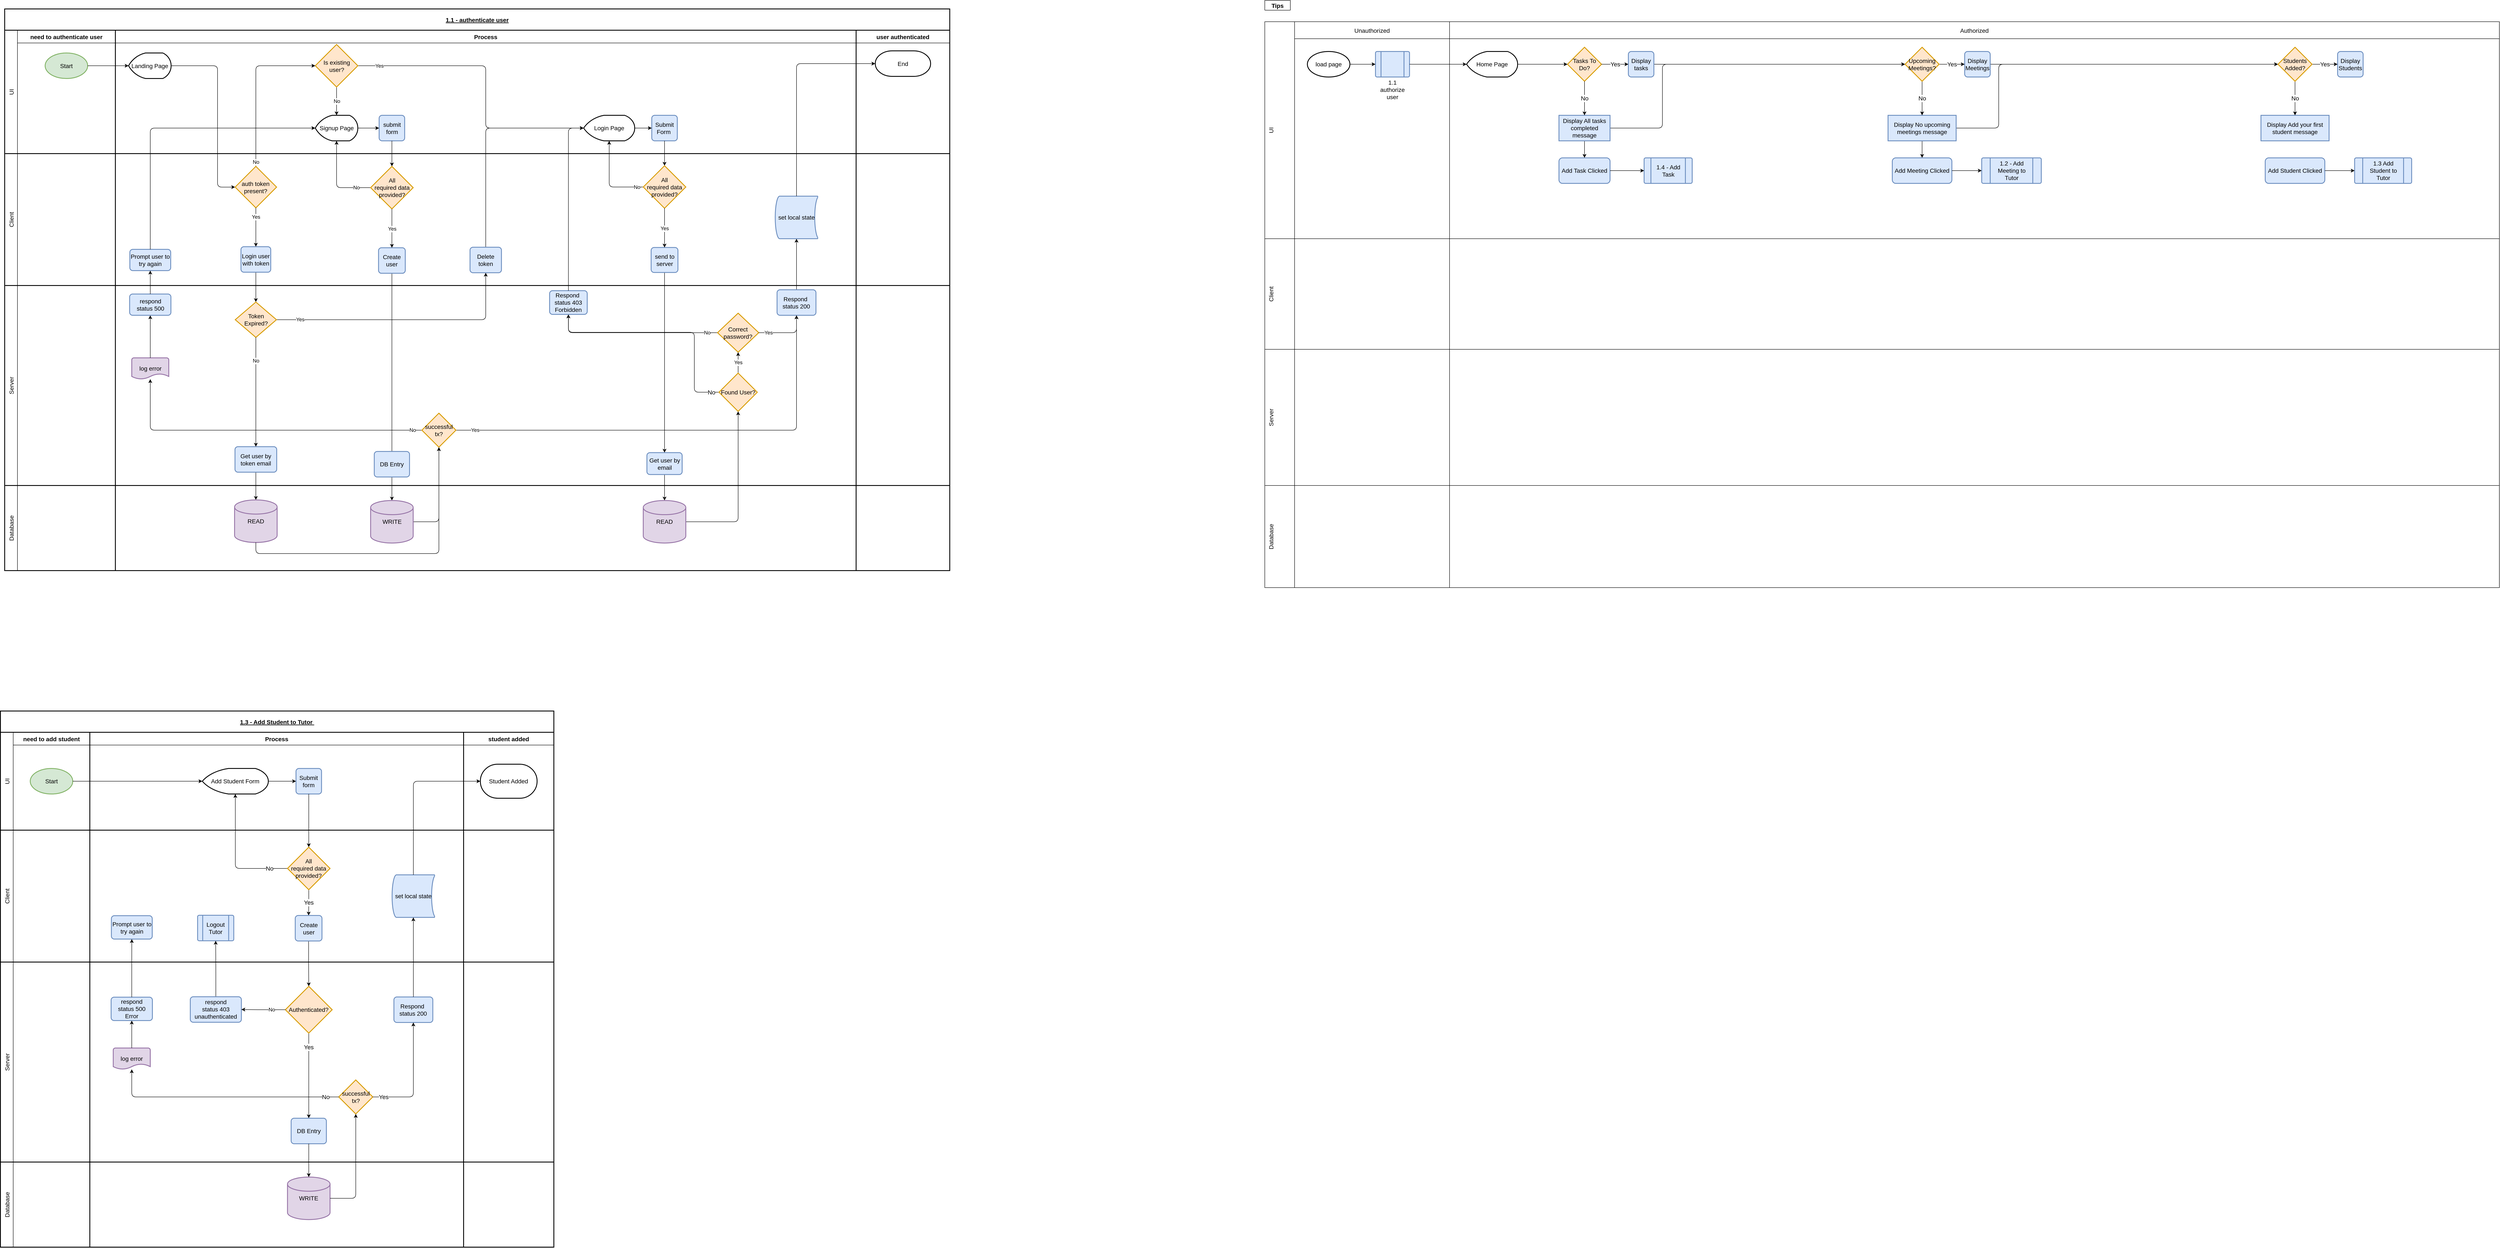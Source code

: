 <mxfile version="15.9.4" type="github">
  <diagram name="Page-1" id="c7488fd3-1785-93aa-aadb-54a6760d102a">
    <mxGraphModel dx="4520" dy="1318" grid="1" gridSize="10" guides="1" tooltips="1" connect="1" arrows="1" fold="1" page="0" pageScale="1" pageWidth="1100" pageHeight="850" math="0" shadow="0">
      <root>
        <mxCell id="0" />
        <mxCell id="1" parent="0" />
        <mxCell id="myXn_InN5kpEXAYK22Rd-2" value="Tips" style="swimlane;swimlaneFillColor=#E6E6E6;rounded=0;startSize=23;fontSize=14;" vertex="1" collapsed="1" parent="1">
          <mxGeometry x="440" y="320" width="60" height="23" as="geometry">
            <mxRectangle x="440" y="320" width="460" height="330" as="alternateBounds" />
          </mxGeometry>
        </mxCell>
        <mxCell id="myXn_InN5kpEXAYK22Rd-3" value="&lt;ol&gt;&lt;li&gt;hold shift &amp;amp; alt and use arrows to add the next shape.&lt;/li&gt;&lt;li&gt;release alt (still holding shift)&amp;nbsp; &amp;amp; click to swap shape.&lt;/li&gt;&lt;/ol&gt;" style="text;html=1;align=left;verticalAlign=middle;resizable=0;points=[];autosize=1;strokeColor=none;fillColor=none;rounded=0;" vertex="1" parent="myXn_InN5kpEXAYK22Rd-2">
          <mxGeometry y="30" width="340" height="60" as="geometry" />
        </mxCell>
        <mxCell id="myXn_InN5kpEXAYK22Rd-4" value="&lt;ol&gt;&lt;li&gt;ctrl &amp;amp; drag to resize shape X OR Y-axis from the middle out.&lt;/li&gt;&lt;li&gt;ctrl &amp;amp; shift &amp;amp; drag to resize shape X AND Y-axis from the middle out.&lt;/li&gt;&lt;/ol&gt;" style="text;html=1;align=left;verticalAlign=middle;resizable=0;points=[];autosize=1;strokeColor=none;fillColor=none;rounded=0;" vertex="1" parent="myXn_InN5kpEXAYK22Rd-2">
          <mxGeometry y="70" width="420" height="60" as="geometry" />
        </mxCell>
        <mxCell id="myXn_InN5kpEXAYK22Rd-5" value="&lt;ol&gt;&lt;li&gt;shape &amp;gt; style &amp;gt; copy shape size.&lt;/li&gt;&lt;li&gt;shape &amp;gt; style &amp;gt; paste shape size.&amp;nbsp;&lt;/li&gt;&lt;/ol&gt;" style="text;html=1;align=left;verticalAlign=middle;resizable=0;points=[];autosize=1;strokeColor=none;fillColor=none;rounded=0;" vertex="1" parent="myXn_InN5kpEXAYK22Rd-2">
          <mxGeometry y="110" width="240" height="60" as="geometry" />
        </mxCell>
        <mxCell id="myXn_InN5kpEXAYK22Rd-6" value="&lt;ul&gt;&lt;li&gt;start always green&lt;/li&gt;&lt;li&gt;terminator always red&lt;/li&gt;&lt;li&gt;activity always blue&lt;/li&gt;&lt;li&gt;decision always orange&lt;/li&gt;&lt;/ul&gt;" style="text;html=1;align=left;verticalAlign=middle;resizable=0;points=[];autosize=1;strokeColor=none;fillColor=none;rounded=0;" vertex="1" parent="myXn_InN5kpEXAYK22Rd-2">
          <mxGeometry x="270" y="110" width="180" height="90" as="geometry" />
        </mxCell>
        <mxCell id="myXn_InN5kpEXAYK22Rd-7" value="&lt;ul&gt;&lt;li&gt;use scratch pad for default shapes&amp;amp;styling&lt;/li&gt;&lt;li&gt;create custom libraries for reusable shape collections&lt;/li&gt;&lt;/ul&gt;" style="text;html=1;align=left;verticalAlign=middle;resizable=0;points=[];autosize=1;strokeColor=none;fillColor=none;rounded=0;" vertex="1" parent="myXn_InN5kpEXAYK22Rd-2">
          <mxGeometry y="170" width="340" height="60" as="geometry" />
        </mxCell>
        <mxCell id="myXn_InN5kpEXAYK22Rd-8" value="&lt;ul&gt;&lt;li&gt;Edit &amp;gt; select edges &amp;gt; selects all connectors for bulk editing&lt;/li&gt;&lt;li&gt;Edit &amp;gt; select verticies &amp;gt; selects all shapes for bulk editing&lt;/li&gt;&lt;/ul&gt;" style="text;html=1;align=left;verticalAlign=middle;resizable=0;points=[];autosize=1;strokeColor=none;fillColor=none;rounded=0;" vertex="1" parent="myXn_InN5kpEXAYK22Rd-2">
          <mxGeometry y="220" width="370" height="60" as="geometry" />
        </mxCell>
        <mxCell id="myXn_InN5kpEXAYK22Rd-9" value="&lt;ul&gt;&lt;li&gt;create cross functional flow chart with ctrl+clickwhen selecting table cells&lt;/li&gt;&lt;/ul&gt;" style="text;html=1;align=left;verticalAlign=middle;resizable=0;points=[];autosize=1;strokeColor=none;fillColor=none;rounded=0;" vertex="1" parent="myXn_InN5kpEXAYK22Rd-2">
          <mxGeometry y="280" width="440" height="40" as="geometry" />
        </mxCell>
        <mxCell id="myXn_InN5kpEXAYK22Rd-10" value="" style="shape=table;childLayout=tableLayout;startSize=0;fillColor=none;collapsible=0;recursiveResize=0;expand=0;pointerEvents=0;rounded=0;fontSize=14;" vertex="1" parent="1">
          <mxGeometry x="440" y="370" width="2900" height="1330" as="geometry" />
        </mxCell>
        <mxCell id="myXn_InN5kpEXAYK22Rd-11" value="" style="swimlane;horizontal=0;fontStyle=0;points=[[0,0.5],[1,0.5]];fillColor=none;strokeColor=none;portConstraint=eastwest;startSize=0;collapsible=0;recursiveResize=0;expand=0;pointerEvents=0;rounded=0;fontSize=14;" vertex="1" parent="myXn_InN5kpEXAYK22Rd-10">
          <mxGeometry width="2900" height="510" as="geometry" />
        </mxCell>
        <mxCell id="myXn_InN5kpEXAYK22Rd-12" value="UI" style="swimlane;fontStyle=0;connectable=0;fillColor=none;startSize=0;collapsible=0;recursiveResize=0;expand=0;pointerEvents=0;horizontal=0;labelBackgroundColor=none;labelBorderColor=none;verticalAlign=top;rounded=0;fontSize=14;" vertex="1" parent="myXn_InN5kpEXAYK22Rd-11">
          <mxGeometry width="70" height="510" as="geometry">
            <mxRectangle width="70" height="510" as="alternateBounds" />
          </mxGeometry>
        </mxCell>
        <mxCell id="myXn_InN5kpEXAYK22Rd-13" value="Unauthorized" style="swimlane;fontStyle=0;connectable=0;fillColor=none;startSize=40;collapsible=0;recursiveResize=0;expand=0;pointerEvents=0;rounded=0;fontSize=14;" vertex="1" parent="myXn_InN5kpEXAYK22Rd-11">
          <mxGeometry x="70" width="364" height="510" as="geometry">
            <mxRectangle width="364" height="510" as="alternateBounds" />
          </mxGeometry>
        </mxCell>
        <mxCell id="myXn_InN5kpEXAYK22Rd-243" value="load page" style="strokeWidth=2;html=1;shape=mxgraph.flowchart.start_1;whiteSpace=wrap;rounded=0;sketch=0;fontSize=14;" vertex="1" parent="myXn_InN5kpEXAYK22Rd-13">
          <mxGeometry x="30" y="70" width="100" height="60" as="geometry" />
        </mxCell>
        <mxCell id="myXn_InN5kpEXAYK22Rd-244" value="&lt;span style=&quot;font-size: 14px;&quot;&gt;1.1&lt;/span&gt;&lt;br style=&quot;font-size: 14px;&quot;&gt;&lt;span style=&quot;font-size: 14px;&quot;&gt;authorize user&lt;/span&gt;" style="verticalLabelPosition=bottom;verticalAlign=middle;html=1;shape=process;whiteSpace=wrap;rounded=1;size=0.167;arcSize=6;fontFamily=Helvetica;fontSize=14;fontColor=rgb(0, 0, 0);align=center;strokeColor=#6c8ebf;strokeWidth=2;fillColor=#dae8fc;sketch=0;" vertex="1" parent="myXn_InN5kpEXAYK22Rd-13">
          <mxGeometry x="190" y="70" width="80" height="60" as="geometry" />
        </mxCell>
        <mxCell id="myXn_InN5kpEXAYK22Rd-245" value="" style="edgeStyle=orthogonalEdgeStyle;curved=0;rounded=1;sketch=0;orthogonalLoop=1;jettySize=auto;html=1;endArrow=classic;endFill=1;fontSize=12;strokeWidth=1;" edge="1" parent="myXn_InN5kpEXAYK22Rd-13" source="myXn_InN5kpEXAYK22Rd-243" target="myXn_InN5kpEXAYK22Rd-244">
          <mxGeometry relative="1" as="geometry" />
        </mxCell>
        <mxCell id="myXn_InN5kpEXAYK22Rd-26" value="Authorized" style="swimlane;fontStyle=0;connectable=0;fillColor=none;startSize=40;collapsible=0;recursiveResize=0;expand=0;pointerEvents=0;rounded=0;fontSize=14;" vertex="1" parent="myXn_InN5kpEXAYK22Rd-11">
          <mxGeometry x="434" width="2466" height="510" as="geometry">
            <mxRectangle width="2466" height="510" as="alternateBounds" />
          </mxGeometry>
        </mxCell>
        <mxCell id="myXn_InN5kpEXAYK22Rd-361" style="edgeStyle=orthogonalEdgeStyle;curved=0;rounded=1;sketch=0;orthogonalLoop=1;jettySize=auto;html=1;exitX=1;exitY=0.5;exitDx=0;exitDy=0;entryX=0;entryY=0.5;entryDx=0;entryDy=0;fontSize=14;endArrow=classic;endFill=1;strokeWidth=1;" edge="1" parent="myXn_InN5kpEXAYK22Rd-26" source="myXn_InN5kpEXAYK22Rd-85" target="myXn_InN5kpEXAYK22Rd-360">
          <mxGeometry relative="1" as="geometry" />
        </mxCell>
        <mxCell id="myXn_InN5kpEXAYK22Rd-85" value="Display tasks" style="rounded=1;whiteSpace=wrap;html=1;absoluteArcSize=1;arcSize=14;strokeWidth=2;sketch=0;fillColor=#dae8fc;strokeColor=#6c8ebf;fontFamily=Helvetica;fontSize=14;align=center;" vertex="1" parent="myXn_InN5kpEXAYK22Rd-26">
          <mxGeometry x="420" y="70" width="60" height="60" as="geometry" />
        </mxCell>
        <mxCell id="myXn_InN5kpEXAYK22Rd-270" value="Home Page" style="strokeWidth=2;html=1;shape=mxgraph.flowchart.display;whiteSpace=wrap;rounded=0;sketch=0;fontSize=14;" vertex="1" parent="myXn_InN5kpEXAYK22Rd-26">
          <mxGeometry x="40" y="70" width="120" height="60" as="geometry" />
        </mxCell>
        <mxCell id="myXn_InN5kpEXAYK22Rd-363" style="edgeStyle=orthogonalEdgeStyle;curved=0;rounded=1;sketch=0;orthogonalLoop=1;jettySize=auto;html=1;exitX=1;exitY=0.5;exitDx=0;exitDy=0;entryX=0;entryY=0.5;entryDx=0;entryDy=0;fontSize=14;endArrow=classic;endFill=1;strokeWidth=1;" edge="1" parent="myXn_InN5kpEXAYK22Rd-26" source="myXn_InN5kpEXAYK22Rd-349" target="myXn_InN5kpEXAYK22Rd-360">
          <mxGeometry relative="1" as="geometry">
            <Array as="points">
              <mxPoint x="500" y="250" />
              <mxPoint x="500" y="100" />
            </Array>
          </mxGeometry>
        </mxCell>
        <mxCell id="myXn_InN5kpEXAYK22Rd-375" style="edgeStyle=orthogonalEdgeStyle;curved=0;rounded=1;sketch=0;orthogonalLoop=1;jettySize=auto;html=1;exitX=0.5;exitY=1;exitDx=0;exitDy=0;entryX=0.5;entryY=0;entryDx=0;entryDy=0;fontSize=14;endArrow=classic;endFill=1;strokeWidth=1;" edge="1" parent="myXn_InN5kpEXAYK22Rd-26" source="myXn_InN5kpEXAYK22Rd-349" target="myXn_InN5kpEXAYK22Rd-372">
          <mxGeometry relative="1" as="geometry" />
        </mxCell>
        <mxCell id="myXn_InN5kpEXAYK22Rd-349" value="Display All tasks completed message" style="whiteSpace=wrap;html=1;fontSize=14;fillColor=#dae8fc;strokeColor=#6c8ebf;strokeWidth=2;rounded=0;sketch=0;" vertex="1" parent="myXn_InN5kpEXAYK22Rd-26">
          <mxGeometry x="257" y="220" width="120" height="60" as="geometry" />
        </mxCell>
        <mxCell id="myXn_InN5kpEXAYK22Rd-369" style="edgeStyle=orthogonalEdgeStyle;curved=0;rounded=1;sketch=0;orthogonalLoop=1;jettySize=auto;html=1;exitX=1;exitY=0.5;exitDx=0;exitDy=0;entryX=0;entryY=0.5;entryDx=0;entryDy=0;fontSize=14;endArrow=classic;endFill=1;strokeWidth=1;" edge="1" parent="myXn_InN5kpEXAYK22Rd-26" source="myXn_InN5kpEXAYK22Rd-356" target="myXn_InN5kpEXAYK22Rd-368">
          <mxGeometry relative="1" as="geometry" />
        </mxCell>
        <mxCell id="myXn_InN5kpEXAYK22Rd-356" value="Display Meetings" style="rounded=1;whiteSpace=wrap;html=1;absoluteArcSize=1;arcSize=14;strokeWidth=2;sketch=0;fillColor=#dae8fc;strokeColor=#6c8ebf;fontFamily=Helvetica;fontSize=14;align=center;" vertex="1" parent="myXn_InN5kpEXAYK22Rd-26">
          <mxGeometry x="1210" y="70" width="60" height="60" as="geometry" />
        </mxCell>
        <mxCell id="myXn_InN5kpEXAYK22Rd-371" style="edgeStyle=orthogonalEdgeStyle;curved=0;rounded=1;sketch=0;orthogonalLoop=1;jettySize=auto;html=1;exitX=1;exitY=0.5;exitDx=0;exitDy=0;entryX=0;entryY=0.5;entryDx=0;entryDy=0;fontSize=14;endArrow=classic;endFill=1;strokeWidth=1;" edge="1" parent="myXn_InN5kpEXAYK22Rd-26" source="myXn_InN5kpEXAYK22Rd-357" target="myXn_InN5kpEXAYK22Rd-368">
          <mxGeometry relative="1" as="geometry">
            <Array as="points">
              <mxPoint x="1290" y="250" />
              <mxPoint x="1290" y="100" />
            </Array>
          </mxGeometry>
        </mxCell>
        <mxCell id="myXn_InN5kpEXAYK22Rd-384" style="edgeStyle=orthogonalEdgeStyle;curved=0;rounded=1;sketch=0;orthogonalLoop=1;jettySize=auto;html=1;exitX=0.5;exitY=1;exitDx=0;exitDy=0;entryX=0.5;entryY=0;entryDx=0;entryDy=0;fontSize=14;endArrow=classic;endFill=1;strokeWidth=1;" edge="1" parent="myXn_InN5kpEXAYK22Rd-26" source="myXn_InN5kpEXAYK22Rd-357" target="myXn_InN5kpEXAYK22Rd-381">
          <mxGeometry relative="1" as="geometry" />
        </mxCell>
        <mxCell id="myXn_InN5kpEXAYK22Rd-357" value="Display No upcoming meetings message" style="whiteSpace=wrap;html=1;fontSize=14;fillColor=#dae8fc;strokeColor=#6c8ebf;strokeWidth=2;rounded=0;sketch=0;" vertex="1" parent="myXn_InN5kpEXAYK22Rd-26">
          <mxGeometry x="1030" y="220" width="160" height="60" as="geometry" />
        </mxCell>
        <mxCell id="myXn_InN5kpEXAYK22Rd-358" value="Yes" style="edgeStyle=orthogonalEdgeStyle;curved=0;rounded=1;sketch=0;orthogonalLoop=1;jettySize=auto;html=1;exitX=1;exitY=0.5;exitDx=0;exitDy=0;entryX=0;entryY=0.5;entryDx=0;entryDy=0;fontSize=14;endArrow=classic;endFill=1;strokeWidth=1;" edge="1" source="myXn_InN5kpEXAYK22Rd-360" target="myXn_InN5kpEXAYK22Rd-356" parent="myXn_InN5kpEXAYK22Rd-26">
          <mxGeometry relative="1" as="geometry" />
        </mxCell>
        <mxCell id="myXn_InN5kpEXAYK22Rd-359" value="No" style="edgeStyle=orthogonalEdgeStyle;curved=0;rounded=1;sketch=0;orthogonalLoop=1;jettySize=auto;html=1;fontSize=14;endArrow=classic;endFill=1;strokeWidth=1;" edge="1" source="myXn_InN5kpEXAYK22Rd-360" target="myXn_InN5kpEXAYK22Rd-357" parent="myXn_InN5kpEXAYK22Rd-26">
          <mxGeometry relative="1" as="geometry" />
        </mxCell>
        <mxCell id="myXn_InN5kpEXAYK22Rd-360" value="Upcoming&lt;br style=&quot;font-size: 14px;&quot;&gt;Meetings?" style="rhombus;whiteSpace=wrap;html=1;fontSize=14;strokeWidth=2;rounded=0;sketch=0;fillColor=#ffe6cc;strokeColor=#d79b00;" vertex="1" parent="myXn_InN5kpEXAYK22Rd-26">
          <mxGeometry x="1070" y="60" width="80" height="80" as="geometry" />
        </mxCell>
        <mxCell id="myXn_InN5kpEXAYK22Rd-346" value="Tasks To Do?" style="rhombus;whiteSpace=wrap;html=1;fontSize=14;strokeWidth=2;rounded=0;sketch=0;fillColor=#ffe6cc;strokeColor=#d79b00;" vertex="1" parent="myXn_InN5kpEXAYK22Rd-26">
          <mxGeometry x="277" y="60" width="80" height="80" as="geometry" />
        </mxCell>
        <mxCell id="myXn_InN5kpEXAYK22Rd-347" value="" style="edgeStyle=orthogonalEdgeStyle;curved=0;rounded=1;sketch=0;orthogonalLoop=1;jettySize=auto;html=1;fontSize=14;endArrow=classic;endFill=1;strokeWidth=1;" edge="1" parent="myXn_InN5kpEXAYK22Rd-26" source="myXn_InN5kpEXAYK22Rd-270" target="myXn_InN5kpEXAYK22Rd-346">
          <mxGeometry relative="1" as="geometry" />
        </mxCell>
        <mxCell id="myXn_InN5kpEXAYK22Rd-348" value="Yes" style="edgeStyle=orthogonalEdgeStyle;curved=0;rounded=1;sketch=0;orthogonalLoop=1;jettySize=auto;html=1;exitX=1;exitY=0.5;exitDx=0;exitDy=0;entryX=0;entryY=0.5;entryDx=0;entryDy=0;fontSize=14;endArrow=classic;endFill=1;strokeWidth=1;" edge="1" parent="myXn_InN5kpEXAYK22Rd-26" source="myXn_InN5kpEXAYK22Rd-346" target="myXn_InN5kpEXAYK22Rd-85">
          <mxGeometry relative="1" as="geometry" />
        </mxCell>
        <mxCell id="myXn_InN5kpEXAYK22Rd-350" value="No" style="edgeStyle=orthogonalEdgeStyle;curved=0;rounded=1;sketch=0;orthogonalLoop=1;jettySize=auto;html=1;fontSize=14;endArrow=classic;endFill=1;strokeWidth=1;" edge="1" parent="myXn_InN5kpEXAYK22Rd-26" source="myXn_InN5kpEXAYK22Rd-346" target="myXn_InN5kpEXAYK22Rd-349">
          <mxGeometry relative="1" as="geometry" />
        </mxCell>
        <mxCell id="myXn_InN5kpEXAYK22Rd-364" value="Display Students" style="rounded=1;whiteSpace=wrap;html=1;absoluteArcSize=1;arcSize=14;strokeWidth=2;sketch=0;fillColor=#dae8fc;strokeColor=#6c8ebf;fontFamily=Helvetica;fontSize=14;align=center;" vertex="1" parent="myXn_InN5kpEXAYK22Rd-26">
          <mxGeometry x="2086" y="70" width="60" height="60" as="geometry" />
        </mxCell>
        <mxCell id="myXn_InN5kpEXAYK22Rd-365" value="Display Add your first student message" style="whiteSpace=wrap;html=1;fontSize=14;fillColor=#dae8fc;strokeColor=#6c8ebf;strokeWidth=2;rounded=0;sketch=0;" vertex="1" parent="myXn_InN5kpEXAYK22Rd-26">
          <mxGeometry x="1906" y="220" width="160" height="60" as="geometry" />
        </mxCell>
        <mxCell id="myXn_InN5kpEXAYK22Rd-366" value="Yes" style="edgeStyle=orthogonalEdgeStyle;curved=0;rounded=1;sketch=0;orthogonalLoop=1;jettySize=auto;html=1;exitX=1;exitY=0.5;exitDx=0;exitDy=0;entryX=0;entryY=0.5;entryDx=0;entryDy=0;fontSize=14;endArrow=classic;endFill=1;strokeWidth=1;" edge="1" source="myXn_InN5kpEXAYK22Rd-368" target="myXn_InN5kpEXAYK22Rd-364" parent="myXn_InN5kpEXAYK22Rd-26">
          <mxGeometry relative="1" as="geometry" />
        </mxCell>
        <mxCell id="myXn_InN5kpEXAYK22Rd-367" value="No" style="edgeStyle=orthogonalEdgeStyle;curved=0;rounded=1;sketch=0;orthogonalLoop=1;jettySize=auto;html=1;fontSize=14;endArrow=classic;endFill=1;strokeWidth=1;" edge="1" source="myXn_InN5kpEXAYK22Rd-368" target="myXn_InN5kpEXAYK22Rd-365" parent="myXn_InN5kpEXAYK22Rd-26">
          <mxGeometry relative="1" as="geometry" />
        </mxCell>
        <mxCell id="myXn_InN5kpEXAYK22Rd-368" value="Students&lt;br style=&quot;font-size: 14px;&quot;&gt;Added?" style="rhombus;whiteSpace=wrap;html=1;fontSize=14;strokeWidth=2;rounded=0;sketch=0;fillColor=#ffe6cc;strokeColor=#d79b00;" vertex="1" parent="myXn_InN5kpEXAYK22Rd-26">
          <mxGeometry x="1946" y="60" width="80" height="80" as="geometry" />
        </mxCell>
        <mxCell id="myXn_InN5kpEXAYK22Rd-372" value="Add Task Clicked" style="whiteSpace=wrap;html=1;fontSize=14;fillColor=#dae8fc;strokeColor=#6c8ebf;rounded=1;arcSize=14;strokeWidth=2;sketch=0;" vertex="1" parent="myXn_InN5kpEXAYK22Rd-26">
          <mxGeometry x="257" y="320" width="120" height="60" as="geometry" />
        </mxCell>
        <mxCell id="myXn_InN5kpEXAYK22Rd-379" value="1.4 - Add Task" style="verticalLabelPosition=middle;verticalAlign=middle;html=1;shape=process;whiteSpace=wrap;rounded=1;size=0.14;arcSize=6;sketch=0;fontSize=14;strokeWidth=2;fillColor=#dae8fc;strokeColor=#6c8ebf;labelPosition=center;align=center;" vertex="1" parent="myXn_InN5kpEXAYK22Rd-26">
          <mxGeometry x="457" y="320" width="113" height="60" as="geometry" />
        </mxCell>
        <mxCell id="myXn_InN5kpEXAYK22Rd-380" value="" style="edgeStyle=orthogonalEdgeStyle;curved=0;rounded=1;sketch=0;orthogonalLoop=1;jettySize=auto;html=1;fontSize=14;endArrow=classic;endFill=1;strokeWidth=1;" edge="1" parent="myXn_InN5kpEXAYK22Rd-26" source="myXn_InN5kpEXAYK22Rd-372" target="myXn_InN5kpEXAYK22Rd-379">
          <mxGeometry relative="1" as="geometry" />
        </mxCell>
        <mxCell id="myXn_InN5kpEXAYK22Rd-381" value="Add Meeting Clicked" style="whiteSpace=wrap;html=1;fontSize=14;fillColor=#dae8fc;strokeColor=#6c8ebf;rounded=1;arcSize=14;strokeWidth=2;sketch=0;" vertex="1" parent="myXn_InN5kpEXAYK22Rd-26">
          <mxGeometry x="1040" y="320" width="140" height="60" as="geometry" />
        </mxCell>
        <mxCell id="myXn_InN5kpEXAYK22Rd-382" value="1.2 - Add Meeting to Tutor" style="verticalLabelPosition=middle;verticalAlign=middle;html=1;shape=process;whiteSpace=wrap;rounded=1;size=0.14;arcSize=6;sketch=0;fontSize=14;strokeWidth=2;fillColor=#dae8fc;strokeColor=#6c8ebf;labelPosition=center;align=center;" vertex="1" parent="myXn_InN5kpEXAYK22Rd-26">
          <mxGeometry x="1250" y="320" width="140" height="60" as="geometry" />
        </mxCell>
        <mxCell id="myXn_InN5kpEXAYK22Rd-383" value="" style="edgeStyle=orthogonalEdgeStyle;curved=0;rounded=1;sketch=0;orthogonalLoop=1;jettySize=auto;html=1;fontSize=14;endArrow=classic;endFill=1;strokeWidth=1;" edge="1" source="myXn_InN5kpEXAYK22Rd-381" target="myXn_InN5kpEXAYK22Rd-382" parent="myXn_InN5kpEXAYK22Rd-26">
          <mxGeometry relative="1" as="geometry" />
        </mxCell>
        <mxCell id="myXn_InN5kpEXAYK22Rd-385" value="Add Student Clicked" style="whiteSpace=wrap;html=1;fontSize=14;fillColor=#dae8fc;strokeColor=#6c8ebf;rounded=1;arcSize=14;strokeWidth=2;sketch=0;" vertex="1" parent="myXn_InN5kpEXAYK22Rd-26">
          <mxGeometry x="1916" y="320" width="140" height="60" as="geometry" />
        </mxCell>
        <mxCell id="myXn_InN5kpEXAYK22Rd-386" value="1.3 Add Student to Tutor" style="verticalLabelPosition=middle;verticalAlign=middle;html=1;shape=process;whiteSpace=wrap;rounded=1;size=0.14;arcSize=6;sketch=0;fontSize=14;strokeWidth=2;fillColor=#dae8fc;strokeColor=#6c8ebf;labelPosition=center;align=center;" vertex="1" parent="myXn_InN5kpEXAYK22Rd-26">
          <mxGeometry x="2126" y="320" width="134" height="60" as="geometry" />
        </mxCell>
        <mxCell id="myXn_InN5kpEXAYK22Rd-387" value="" style="edgeStyle=orthogonalEdgeStyle;curved=0;rounded=1;sketch=0;orthogonalLoop=1;jettySize=auto;html=1;fontSize=14;endArrow=classic;endFill=1;strokeWidth=1;" edge="1" source="myXn_InN5kpEXAYK22Rd-385" target="myXn_InN5kpEXAYK22Rd-386" parent="myXn_InN5kpEXAYK22Rd-26">
          <mxGeometry relative="1" as="geometry" />
        </mxCell>
        <mxCell id="myXn_InN5kpEXAYK22Rd-271" value="" style="edgeStyle=orthogonalEdgeStyle;curved=0;rounded=1;sketch=0;orthogonalLoop=1;jettySize=auto;html=1;fontSize=12;endArrow=classic;endFill=1;strokeWidth=1;" edge="1" parent="myXn_InN5kpEXAYK22Rd-11" source="myXn_InN5kpEXAYK22Rd-244" target="myXn_InN5kpEXAYK22Rd-270">
          <mxGeometry relative="1" as="geometry" />
        </mxCell>
        <mxCell id="myXn_InN5kpEXAYK22Rd-14" value="" style="swimlane;horizontal=0;fontStyle=0;points=[[0,0.5],[1,0.5]];fillColor=none;strokeColor=none;portConstraint=eastwest;startSize=0;collapsible=0;recursiveResize=0;expand=0;pointerEvents=0;rounded=0;fontSize=14;" vertex="1" parent="myXn_InN5kpEXAYK22Rd-10">
          <mxGeometry y="510" width="2900" height="260" as="geometry" />
        </mxCell>
        <mxCell id="myXn_InN5kpEXAYK22Rd-15" value="Client" style="swimlane;fontStyle=0;connectable=0;fillColor=none;startSize=0;collapsible=0;recursiveResize=0;expand=0;pointerEvents=0;horizontal=0;verticalAlign=top;rounded=0;fontSize=14;" vertex="1" parent="myXn_InN5kpEXAYK22Rd-14">
          <mxGeometry width="70" height="260" as="geometry">
            <mxRectangle width="70" height="260" as="alternateBounds" />
          </mxGeometry>
        </mxCell>
        <mxCell id="myXn_InN5kpEXAYK22Rd-16" value="" style="swimlane;fontStyle=0;connectable=0;fillColor=none;startSize=0;collapsible=0;recursiveResize=0;expand=0;pointerEvents=0;rounded=0;fontSize=14;" vertex="1" parent="myXn_InN5kpEXAYK22Rd-14">
          <mxGeometry x="70" width="364" height="260" as="geometry">
            <mxRectangle width="364" height="260" as="alternateBounds" />
          </mxGeometry>
        </mxCell>
        <mxCell id="myXn_InN5kpEXAYK22Rd-27" style="swimlane;fontStyle=0;connectable=0;fillColor=none;startSize=0;collapsible=0;recursiveResize=0;expand=0;pointerEvents=0;rounded=0;fontSize=14;" vertex="1" parent="myXn_InN5kpEXAYK22Rd-14">
          <mxGeometry x="434" width="2466" height="260" as="geometry">
            <mxRectangle width="2466" height="260" as="alternateBounds" />
          </mxGeometry>
        </mxCell>
        <mxCell id="myXn_InN5kpEXAYK22Rd-17" value="" style="swimlane;horizontal=0;fontStyle=0;points=[[0,0.5],[1,0.5]];fillColor=none;strokeColor=none;portConstraint=eastwest;startSize=0;collapsible=0;recursiveResize=0;expand=0;pointerEvents=0;rounded=0;fontSize=14;" vertex="1" parent="myXn_InN5kpEXAYK22Rd-10">
          <mxGeometry y="770" width="2900" height="320" as="geometry" />
        </mxCell>
        <mxCell id="myXn_InN5kpEXAYK22Rd-18" value="Server" style="swimlane;fontStyle=0;connectable=0;fillColor=none;startSize=0;collapsible=0;recursiveResize=0;expand=0;pointerEvents=0;horizontal=0;verticalAlign=top;rounded=0;fontSize=14;" vertex="1" parent="myXn_InN5kpEXAYK22Rd-17">
          <mxGeometry width="70" height="320" as="geometry">
            <mxRectangle width="70" height="320" as="alternateBounds" />
          </mxGeometry>
        </mxCell>
        <mxCell id="myXn_InN5kpEXAYK22Rd-19" value="" style="swimlane;fontStyle=0;connectable=0;fillColor=none;startSize=0;collapsible=0;recursiveResize=0;expand=0;pointerEvents=0;rounded=0;fontSize=14;" vertex="1" parent="myXn_InN5kpEXAYK22Rd-17">
          <mxGeometry x="70" width="364" height="320" as="geometry">
            <mxRectangle width="364" height="320" as="alternateBounds" />
          </mxGeometry>
        </mxCell>
        <mxCell id="myXn_InN5kpEXAYK22Rd-28" style="swimlane;fontStyle=0;connectable=0;fillColor=none;startSize=0;collapsible=0;recursiveResize=0;expand=0;pointerEvents=0;rounded=0;fontSize=14;" vertex="1" parent="myXn_InN5kpEXAYK22Rd-17">
          <mxGeometry x="434" width="2466" height="320" as="geometry">
            <mxRectangle width="2466" height="320" as="alternateBounds" />
          </mxGeometry>
        </mxCell>
        <mxCell id="myXn_InN5kpEXAYK22Rd-105" style="swimlane;horizontal=0;fontStyle=0;points=[[0,0.5],[1,0.5]];fillColor=none;strokeColor=none;portConstraint=eastwest;startSize=0;collapsible=0;recursiveResize=0;expand=0;pointerEvents=0;rounded=0;fontSize=14;" vertex="1" parent="myXn_InN5kpEXAYK22Rd-10">
          <mxGeometry y="1090" width="2900" height="240" as="geometry" />
        </mxCell>
        <mxCell id="myXn_InN5kpEXAYK22Rd-106" value="Database" style="swimlane;fontStyle=0;connectable=0;fillColor=none;startSize=0;collapsible=0;recursiveResize=0;expand=0;pointerEvents=0;horizontal=0;verticalAlign=top;rounded=0;fontSize=14;" vertex="1" parent="myXn_InN5kpEXAYK22Rd-105">
          <mxGeometry width="70" height="240" as="geometry">
            <mxRectangle width="70" height="240" as="alternateBounds" />
          </mxGeometry>
        </mxCell>
        <mxCell id="myXn_InN5kpEXAYK22Rd-107" style="swimlane;fontStyle=0;connectable=0;fillColor=none;startSize=0;collapsible=0;recursiveResize=0;expand=0;pointerEvents=0;rounded=0;fontSize=14;" vertex="1" parent="myXn_InN5kpEXAYK22Rd-105">
          <mxGeometry x="70" width="364" height="240" as="geometry">
            <mxRectangle width="364" height="240" as="alternateBounds" />
          </mxGeometry>
        </mxCell>
        <mxCell id="myXn_InN5kpEXAYK22Rd-108" style="swimlane;fontStyle=0;connectable=0;fillColor=none;startSize=0;collapsible=0;recursiveResize=0;expand=0;pointerEvents=0;rounded=0;fontSize=14;" vertex="1" parent="myXn_InN5kpEXAYK22Rd-105">
          <mxGeometry x="434" width="2466" height="240" as="geometry">
            <mxRectangle width="2466" height="240" as="alternateBounds" />
          </mxGeometry>
        </mxCell>
        <mxCell id="myXn_InN5kpEXAYK22Rd-203" value="1.1 - authenticate user" style="shape=table;childLayout=tableLayout;startSize=50;fillColor=none;collapsible=0;recursiveResize=0;expand=0;pointerEvents=0;rounded=0;sketch=0;fontSize=14;fontStyle=5;strokeWidth=2;" vertex="1" parent="1">
          <mxGeometry x="-2520" y="340" width="2220" height="1320" as="geometry" />
        </mxCell>
        <mxCell id="myXn_InN5kpEXAYK22Rd-264" style="edgeStyle=orthogonalEdgeStyle;curved=0;rounded=1;sketch=0;orthogonalLoop=1;jettySize=auto;html=1;exitX=0.5;exitY=0;exitDx=0;exitDy=0;entryX=0;entryY=0.5;entryDx=0;entryDy=0;entryPerimeter=0;fontSize=12;endArrow=classic;endFill=1;strokeWidth=1;" edge="1" parent="myXn_InN5kpEXAYK22Rd-203" source="myXn_InN5kpEXAYK22Rd-259" target="myXn_InN5kpEXAYK22Rd-58">
          <mxGeometry relative="1" as="geometry" />
        </mxCell>
        <mxCell id="myXn_InN5kpEXAYK22Rd-208" value="UI" style="swimlane;horizontal=0;fontStyle=0;points=[[0,0.5],[1,0.5]];fillColor=none;strokeColor=none;portConstraint=eastwest;startSize=30;collapsible=0;recursiveResize=0;expand=0;pointerEvents=0;rounded=0;sketch=0;fontSize=14;" vertex="1" parent="myXn_InN5kpEXAYK22Rd-203">
          <mxGeometry y="50" width="2220" height="290" as="geometry" />
        </mxCell>
        <mxCell id="myXn_InN5kpEXAYK22Rd-209" value="need to authenticate user" style="swimlane;fontStyle=1;connectable=0;fillColor=none;startSize=30;collapsible=0;recursiveResize=0;expand=0;pointerEvents=0;rounded=0;sketch=0;fontSize=14;" vertex="1" parent="myXn_InN5kpEXAYK22Rd-208">
          <mxGeometry x="30" width="230" height="290" as="geometry">
            <mxRectangle width="230" height="290" as="alternateBounds" />
          </mxGeometry>
        </mxCell>
        <mxCell id="myXn_InN5kpEXAYK22Rd-33" value="Start" style="strokeWidth=2;html=1;shape=mxgraph.flowchart.start_1;whiteSpace=wrap;rounded=0;sketch=0;fillColor=#d5e8d4;strokeColor=#82b366;fontSize=14;" vertex="1" parent="myXn_InN5kpEXAYK22Rd-209">
          <mxGeometry x="65" y="53.5" width="100" height="60" as="geometry" />
        </mxCell>
        <mxCell id="myXn_InN5kpEXAYK22Rd-210" value="Process" style="swimlane;fontStyle=1;connectable=0;fillColor=none;startSize=30;collapsible=0;recursiveResize=0;expand=0;pointerEvents=0;rounded=0;sketch=0;fontSize=14;" vertex="1" parent="myXn_InN5kpEXAYK22Rd-208">
          <mxGeometry x="260" width="1740" height="290" as="geometry">
            <mxRectangle width="1740" height="290" as="alternateBounds" />
          </mxGeometry>
        </mxCell>
        <mxCell id="myXn_InN5kpEXAYK22Rd-50" value="Signup Page" style="strokeWidth=2;html=1;shape=mxgraph.flowchart.display;whiteSpace=wrap;rounded=0;sketch=0;fontSize=14;" vertex="1" parent="myXn_InN5kpEXAYK22Rd-210">
          <mxGeometry x="469.58" y="200" width="100" height="60" as="geometry" />
        </mxCell>
        <mxCell id="myXn_InN5kpEXAYK22Rd-279" value="No" style="edgeStyle=orthogonalEdgeStyle;curved=0;rounded=1;sketch=0;orthogonalLoop=1;jettySize=auto;html=1;exitX=0.5;exitY=1;exitDx=0;exitDy=0;exitPerimeter=0;entryX=0.5;entryY=0;entryDx=0;entryDy=0;entryPerimeter=0;fontSize=12;endArrow=classic;endFill=1;strokeWidth=1;" edge="1" parent="myXn_InN5kpEXAYK22Rd-210" source="myXn_InN5kpEXAYK22Rd-56" target="myXn_InN5kpEXAYK22Rd-50">
          <mxGeometry relative="1" as="geometry" />
        </mxCell>
        <mxCell id="myXn_InN5kpEXAYK22Rd-280" value="Yes" style="edgeStyle=orthogonalEdgeStyle;curved=0;rounded=1;sketch=0;orthogonalLoop=1;jettySize=auto;html=1;exitX=1;exitY=0.5;exitDx=0;exitDy=0;exitPerimeter=0;entryX=0;entryY=0.5;entryDx=0;entryDy=0;entryPerimeter=0;fontSize=12;endArrow=classic;endFill=1;strokeWidth=1;" edge="1" parent="myXn_InN5kpEXAYK22Rd-210" source="myXn_InN5kpEXAYK22Rd-56" target="myXn_InN5kpEXAYK22Rd-58">
          <mxGeometry x="-0.852" relative="1" as="geometry">
            <Array as="points">
              <mxPoint x="870" y="84" />
              <mxPoint x="870" y="230" />
            </Array>
            <mxPoint as="offset" />
          </mxGeometry>
        </mxCell>
        <mxCell id="myXn_InN5kpEXAYK22Rd-56" value="Is existing user?" style="strokeWidth=2;html=1;shape=mxgraph.flowchart.decision;whiteSpace=wrap;rounded=0;sketch=0;fillColor=#ffe6cc;strokeColor=#d79b00;fontSize=14;" vertex="1" parent="myXn_InN5kpEXAYK22Rd-210">
          <mxGeometry x="469.58" y="33.5" width="100" height="100" as="geometry" />
        </mxCell>
        <mxCell id="myXn_InN5kpEXAYK22Rd-58" value="Login Page" style="strokeWidth=2;html=1;shape=mxgraph.flowchart.display;whiteSpace=wrap;rounded=0;sketch=0;fontSize=14;" vertex="1" parent="myXn_InN5kpEXAYK22Rd-210">
          <mxGeometry x="1100" y="200" width="120" height="60" as="geometry" />
        </mxCell>
        <mxCell id="myXn_InN5kpEXAYK22Rd-48" value="Landing Page" style="strokeWidth=2;html=1;shape=mxgraph.flowchart.display;whiteSpace=wrap;rounded=0;sketch=0;fontSize=14;" vertex="1" parent="myXn_InN5kpEXAYK22Rd-210">
          <mxGeometry x="31" y="53.5" width="100" height="60" as="geometry" />
        </mxCell>
        <mxCell id="myXn_InN5kpEXAYK22Rd-281" value="submit&lt;br style=&quot;font-size: 14px;&quot;&gt;form" style="rounded=1;whiteSpace=wrap;html=1;absoluteArcSize=1;arcSize=14;strokeWidth=2;sketch=0;fillColor=#dae8fc;strokeColor=#6c8ebf;fontSize=14;" vertex="1" parent="myXn_InN5kpEXAYK22Rd-210">
          <mxGeometry x="619.58" y="200" width="60" height="60" as="geometry" />
        </mxCell>
        <mxCell id="myXn_InN5kpEXAYK22Rd-282" value="" style="edgeStyle=orthogonalEdgeStyle;curved=0;rounded=1;sketch=0;orthogonalLoop=1;jettySize=auto;html=1;fontSize=12;endArrow=classic;endFill=1;strokeWidth=1;" edge="1" parent="myXn_InN5kpEXAYK22Rd-210" source="myXn_InN5kpEXAYK22Rd-50" target="myXn_InN5kpEXAYK22Rd-281">
          <mxGeometry relative="1" as="geometry" />
        </mxCell>
        <mxCell id="myXn_InN5kpEXAYK22Rd-300" value="Submit&lt;br style=&quot;font-size: 14px;&quot;&gt;Form&amp;nbsp;" style="rounded=1;whiteSpace=wrap;html=1;absoluteArcSize=1;arcSize=14;strokeWidth=2;sketch=0;fillColor=#dae8fc;strokeColor=#6c8ebf;fontSize=14;" vertex="1" parent="myXn_InN5kpEXAYK22Rd-210">
          <mxGeometry x="1260" y="200" width="60" height="60" as="geometry" />
        </mxCell>
        <mxCell id="myXn_InN5kpEXAYK22Rd-301" value="" style="edgeStyle=orthogonalEdgeStyle;curved=0;rounded=1;sketch=0;orthogonalLoop=1;jettySize=auto;html=1;fontSize=12;endArrow=classic;endFill=1;strokeWidth=1;" edge="1" parent="myXn_InN5kpEXAYK22Rd-210" source="myXn_InN5kpEXAYK22Rd-58" target="myXn_InN5kpEXAYK22Rd-300">
          <mxGeometry relative="1" as="geometry" />
        </mxCell>
        <mxCell id="myXn_InN5kpEXAYK22Rd-211" value="user authenticated" style="swimlane;fontStyle=1;connectable=0;fillColor=none;startSize=30;collapsible=0;recursiveResize=0;expand=0;pointerEvents=0;rounded=0;sketch=0;fontSize=14;" vertex="1" parent="myXn_InN5kpEXAYK22Rd-208">
          <mxGeometry x="2000" width="220" height="290" as="geometry">
            <mxRectangle width="220" height="290" as="alternateBounds" />
          </mxGeometry>
        </mxCell>
        <mxCell id="myXn_InN5kpEXAYK22Rd-68" value="End" style="strokeWidth=2;html=1;shape=mxgraph.flowchart.terminator;whiteSpace=wrap;fontFamily=Helvetica;fontSize=14;fontColor=rgb(0, 0, 0);align=center;strokeColor=rgb(0, 0, 0);fillColor=rgb(255, 255, 255);sketch=0;" vertex="1" parent="myXn_InN5kpEXAYK22Rd-211">
          <mxGeometry x="45" y="48.5" width="130" height="60" as="geometry" />
        </mxCell>
        <mxCell id="myXn_InN5kpEXAYK22Rd-49" value="" style="edgeStyle=orthogonalEdgeStyle;curved=0;rounded=1;sketch=0;orthogonalLoop=1;jettySize=auto;html=1;endArrow=classic;fontSize=12;endFill=1;strokeWidth=1;" edge="1" parent="myXn_InN5kpEXAYK22Rd-208" source="myXn_InN5kpEXAYK22Rd-33" target="myXn_InN5kpEXAYK22Rd-48">
          <mxGeometry relative="1" as="geometry">
            <mxPoint x="390" y="68.5" as="sourcePoint" />
            <mxPoint x="550" y="334.25" as="targetPoint" />
          </mxGeometry>
        </mxCell>
        <mxCell id="myXn_InN5kpEXAYK22Rd-190" value="No" style="edgeStyle=orthogonalEdgeStyle;curved=0;rounded=1;sketch=0;orthogonalLoop=1;jettySize=auto;html=1;exitX=0.5;exitY=0;exitDx=0;exitDy=0;exitPerimeter=0;endArrow=classic;endFill=1;fontSize=12;strokeWidth=1;entryX=0;entryY=0.5;entryDx=0;entryDy=0;entryPerimeter=0;" edge="1" parent="myXn_InN5kpEXAYK22Rd-203" source="myXn_InN5kpEXAYK22Rd-188" target="myXn_InN5kpEXAYK22Rd-56">
          <mxGeometry x="-0.946" relative="1" as="geometry">
            <mxPoint x="690" y="140" as="targetPoint" />
            <Array as="points">
              <mxPoint x="590" y="134" />
            </Array>
            <mxPoint as="offset" />
          </mxGeometry>
        </mxCell>
        <mxCell id="myXn_InN5kpEXAYK22Rd-35" value="" style="edgeStyle=orthogonalEdgeStyle;curved=0;rounded=1;sketch=0;orthogonalLoop=1;jettySize=auto;html=1;startArrow=none;entryX=0;entryY=0.5;entryDx=0;entryDy=0;entryPerimeter=0;exitX=1;exitY=0.5;exitDx=0;exitDy=0;exitPerimeter=0;fontSize=12;endArrow=classic;endFill=1;strokeWidth=1;" edge="1" parent="myXn_InN5kpEXAYK22Rd-203" source="myXn_InN5kpEXAYK22Rd-48" target="myXn_InN5kpEXAYK22Rd-188">
          <mxGeometry relative="1" as="geometry">
            <mxPoint x="420" y="130.1" as="sourcePoint" />
            <mxPoint x="480.3" y="366.5" as="targetPoint" />
            <Array as="points">
              <mxPoint x="500" y="134" />
              <mxPoint x="500" y="419" />
            </Array>
          </mxGeometry>
        </mxCell>
        <mxCell id="myXn_InN5kpEXAYK22Rd-114" value="" style="edgeStyle=orthogonalEdgeStyle;curved=0;rounded=1;sketch=0;orthogonalLoop=1;jettySize=auto;html=1;endArrow=classic;endFill=1;exitX=0.5;exitY=1;exitDx=0;exitDy=0;fontSize=12;strokeWidth=1;" edge="1" parent="myXn_InN5kpEXAYK22Rd-203" source="myXn_InN5kpEXAYK22Rd-281" target="myXn_InN5kpEXAYK22Rd-113">
          <mxGeometry relative="1" as="geometry">
            <mxPoint x="1263.08" y="1030" as="sourcePoint" />
            <mxPoint x="1263.08" y="1530" as="targetPoint" />
          </mxGeometry>
        </mxCell>
        <mxCell id="myXn_InN5kpEXAYK22Rd-283" value="No" style="edgeStyle=orthogonalEdgeStyle;curved=0;rounded=1;sketch=0;orthogonalLoop=1;jettySize=auto;html=1;exitX=0;exitY=0.5;exitDx=0;exitDy=0;exitPerimeter=0;entryX=0.5;entryY=1;entryDx=0;entryDy=0;entryPerimeter=0;fontSize=12;endArrow=classic;endFill=1;strokeWidth=1;" edge="1" parent="myXn_InN5kpEXAYK22Rd-203" source="myXn_InN5kpEXAYK22Rd-113" target="myXn_InN5kpEXAYK22Rd-50">
          <mxGeometry x="-0.647" relative="1" as="geometry">
            <mxPoint as="offset" />
          </mxGeometry>
        </mxCell>
        <mxCell id="myXn_InN5kpEXAYK22Rd-125" value="" style="edgeStyle=orthogonalEdgeStyle;curved=0;rounded=1;sketch=0;orthogonalLoop=1;jettySize=auto;html=1;endArrow=classic;endFill=1;entryX=0.5;entryY=0;entryDx=0;entryDy=0;entryPerimeter=0;fontSize=12;strokeWidth=1;startArrow=none;" edge="1" parent="myXn_InN5kpEXAYK22Rd-203" source="myXn_InN5kpEXAYK22Rd-305" target="myXn_InN5kpEXAYK22Rd-128">
          <mxGeometry relative="1" as="geometry">
            <mxPoint x="982.58" y="860" as="targetPoint" />
          </mxGeometry>
        </mxCell>
        <mxCell id="myXn_InN5kpEXAYK22Rd-276" value="Yes" style="edgeStyle=orthogonalEdgeStyle;curved=0;rounded=1;sketch=0;orthogonalLoop=1;jettySize=auto;html=1;exitX=1;exitY=0.5;exitDx=0;exitDy=0;exitPerimeter=0;entryX=0.5;entryY=1;entryDx=0;entryDy=0;fontSize=12;endArrow=classic;endFill=1;strokeWidth=1;" edge="1" parent="myXn_InN5kpEXAYK22Rd-203" source="myXn_InN5kpEXAYK22Rd-39" target="myXn_InN5kpEXAYK22Rd-259">
          <mxGeometry x="-0.814" relative="1" as="geometry">
            <mxPoint x="760.0" y="731.71" as="sourcePoint" />
            <mxPoint as="offset" />
          </mxGeometry>
        </mxCell>
        <mxCell id="myXn_InN5kpEXAYK22Rd-306" value="" style="edgeStyle=orthogonalEdgeStyle;curved=0;rounded=1;sketch=0;orthogonalLoop=1;jettySize=auto;html=1;endArrow=none;endFill=1;entryX=0.5;entryY=0;entryDx=0;entryDy=0;entryPerimeter=0;fontSize=12;strokeWidth=1;" edge="1" parent="myXn_InN5kpEXAYK22Rd-203" source="myXn_InN5kpEXAYK22Rd-118" target="myXn_InN5kpEXAYK22Rd-305">
          <mxGeometry relative="1" as="geometry">
            <mxPoint x="-342.42" y="1741.29" as="sourcePoint" />
            <mxPoint x="-342.42" y="2085.21" as="targetPoint" />
          </mxGeometry>
        </mxCell>
        <mxCell id="myXn_InN5kpEXAYK22Rd-308" value="" style="edgeStyle=orthogonalEdgeStyle;curved=0;rounded=1;sketch=0;orthogonalLoop=1;jettySize=auto;html=1;fontSize=12;endArrow=classic;endFill=1;strokeWidth=1;entryX=0.5;entryY=1;entryDx=0;entryDy=0;" edge="1" parent="myXn_InN5kpEXAYK22Rd-203" source="myXn_InN5kpEXAYK22Rd-128" target="myXn_InN5kpEXAYK22Rd-307">
          <mxGeometry relative="1" as="geometry" />
        </mxCell>
        <mxCell id="myXn_InN5kpEXAYK22Rd-197" style="edgeStyle=orthogonalEdgeStyle;curved=0;rounded=1;sketch=0;orthogonalLoop=1;jettySize=auto;html=1;exitX=0.5;exitY=1;exitDx=0;exitDy=0;entryX=0.5;entryY=0;entryDx=0;entryDy=0;entryPerimeter=0;endArrow=classic;endFill=1;fontSize=12;strokeWidth=1;" edge="1" parent="myXn_InN5kpEXAYK22Rd-203" source="myXn_InN5kpEXAYK22Rd-42" target="myXn_InN5kpEXAYK22Rd-39">
          <mxGeometry relative="1" as="geometry" />
        </mxCell>
        <mxCell id="myXn_InN5kpEXAYK22Rd-342" style="edgeStyle=orthogonalEdgeStyle;curved=0;rounded=1;sketch=0;orthogonalLoop=1;jettySize=auto;html=1;exitX=0.5;exitY=1;exitDx=0;exitDy=0;entryX=0.5;entryY=0;entryDx=0;entryDy=0;entryPerimeter=0;fontSize=12;endArrow=classic;endFill=1;strokeWidth=1;" edge="1" parent="myXn_InN5kpEXAYK22Rd-203" source="myXn_InN5kpEXAYK22Rd-341" target="myXn_InN5kpEXAYK22Rd-187">
          <mxGeometry relative="1" as="geometry" />
        </mxCell>
        <mxCell id="myXn_InN5kpEXAYK22Rd-328" style="edgeStyle=orthogonalEdgeStyle;curved=0;rounded=1;sketch=0;orthogonalLoop=1;jettySize=auto;html=1;exitX=0.5;exitY=0;exitDx=0;exitDy=0;entryX=0.5;entryY=1;entryDx=0;entryDy=0;entryPerimeter=0;fontSize=12;endArrow=classic;endFill=1;strokeWidth=1;" edge="1" parent="myXn_InN5kpEXAYK22Rd-203" source="myXn_InN5kpEXAYK22Rd-327" target="myXn_InN5kpEXAYK22Rd-185">
          <mxGeometry relative="1" as="geometry" />
        </mxCell>
        <mxCell id="myXn_InN5kpEXAYK22Rd-273" value="" style="edgeStyle=orthogonalEdgeStyle;curved=0;rounded=1;sketch=0;orthogonalLoop=1;jettySize=auto;html=1;exitX=0.5;exitY=1;exitDx=0;exitDy=0;endArrow=classic;endFill=1;fontSize=12;strokeWidth=1;" edge="1" parent="myXn_InN5kpEXAYK22Rd-203" source="myXn_InN5kpEXAYK22Rd-300" target="myXn_InN5kpEXAYK22Rd-272">
          <mxGeometry relative="1" as="geometry">
            <mxPoint x="668.0" y="968.5" as="sourcePoint" />
            <mxPoint x="607.67" y="1318.5" as="targetPoint" />
          </mxGeometry>
        </mxCell>
        <mxCell id="myXn_InN5kpEXAYK22Rd-302" value="No" style="edgeStyle=orthogonalEdgeStyle;curved=0;rounded=1;sketch=0;orthogonalLoop=1;jettySize=auto;html=1;exitX=0;exitY=0.5;exitDx=0;exitDy=0;exitPerimeter=0;entryX=0.5;entryY=1;entryDx=0;entryDy=0;entryPerimeter=0;fontSize=12;endArrow=classic;endFill=1;strokeWidth=1;" edge="1" parent="myXn_InN5kpEXAYK22Rd-203" source="myXn_InN5kpEXAYK22Rd-272" target="myXn_InN5kpEXAYK22Rd-58">
          <mxGeometry x="-0.827" relative="1" as="geometry">
            <mxPoint x="1" as="offset" />
          </mxGeometry>
        </mxCell>
        <mxCell id="myXn_InN5kpEXAYK22Rd-332" style="edgeStyle=orthogonalEdgeStyle;curved=0;rounded=1;sketch=0;orthogonalLoop=1;jettySize=auto;html=1;exitX=0.5;exitY=1;exitDx=0;exitDy=0;entryX=0.5;entryY=0;entryDx=0;entryDy=0;fontSize=12;endArrow=classic;endFill=1;strokeWidth=1;" edge="1" parent="myXn_InN5kpEXAYK22Rd-203" source="myXn_InN5kpEXAYK22Rd-329" target="myXn_InN5kpEXAYK22Rd-60">
          <mxGeometry relative="1" as="geometry" />
        </mxCell>
        <mxCell id="myXn_InN5kpEXAYK22Rd-194" style="edgeStyle=orthogonalEdgeStyle;curved=0;rounded=1;sketch=0;orthogonalLoop=1;jettySize=auto;html=1;exitX=0.5;exitY=1;exitDx=0;exitDy=0;endArrow=classic;endFill=1;fontSize=12;strokeWidth=1;entryX=0.5;entryY=0;entryDx=0;entryDy=0;entryPerimeter=0;" edge="1" parent="myXn_InN5kpEXAYK22Rd-203" source="myXn_InN5kpEXAYK22Rd-60" target="myXn_InN5kpEXAYK22Rd-252">
          <mxGeometry relative="1" as="geometry">
            <mxPoint x="1643.02" y="776.79" as="targetPoint" />
            <Array as="points" />
          </mxGeometry>
        </mxCell>
        <mxCell id="myXn_InN5kpEXAYK22Rd-334" value="" style="edgeStyle=orthogonalEdgeStyle;curved=0;rounded=1;sketch=0;orthogonalLoop=1;jettySize=auto;html=1;fontSize=12;endArrow=classic;endFill=1;strokeWidth=1;" edge="1" parent="myXn_InN5kpEXAYK22Rd-203" source="myXn_InN5kpEXAYK22Rd-252" target="myXn_InN5kpEXAYK22Rd-333">
          <mxGeometry relative="1" as="geometry" />
        </mxCell>
        <mxCell id="myXn_InN5kpEXAYK22Rd-212" value="Client" style="swimlane;horizontal=0;fontStyle=0;points=[[0,0.5],[1,0.5]];fillColor=none;strokeColor=none;portConstraint=eastwest;startSize=30;collapsible=0;recursiveResize=0;expand=0;pointerEvents=0;rounded=0;sketch=0;fontSize=14;" vertex="1" parent="myXn_InN5kpEXAYK22Rd-203">
          <mxGeometry y="340" width="2220" height="310" as="geometry" />
        </mxCell>
        <mxCell id="myXn_InN5kpEXAYK22Rd-213" value="" style="swimlane;fontStyle=0;connectable=0;fillColor=none;startSize=0;collapsible=0;recursiveResize=0;expand=0;pointerEvents=0;rounded=0;sketch=0;fontSize=14;" vertex="1" parent="myXn_InN5kpEXAYK22Rd-212">
          <mxGeometry x="30" width="230" height="310" as="geometry">
            <mxRectangle width="230" height="310" as="alternateBounds" />
          </mxGeometry>
        </mxCell>
        <mxCell id="myXn_InN5kpEXAYK22Rd-214" value="" style="swimlane;fontStyle=0;connectable=0;fillColor=none;startSize=0;collapsible=0;recursiveResize=0;expand=0;pointerEvents=0;rounded=0;sketch=0;fontSize=14;" vertex="1" parent="myXn_InN5kpEXAYK22Rd-212">
          <mxGeometry x="260" width="1740" height="310" as="geometry">
            <mxRectangle width="1740" height="310" as="alternateBounds" />
          </mxGeometry>
        </mxCell>
        <mxCell id="myXn_InN5kpEXAYK22Rd-113" value="All &lt;br style=&quot;font-size: 14px;&quot;&gt;required data provided?" style="strokeWidth=2;html=1;shape=mxgraph.flowchart.decision;whiteSpace=wrap;rounded=0;sketch=0;fillColor=#ffe6cc;strokeColor=#d79b00;fontSize=14;" vertex="1" parent="myXn_InN5kpEXAYK22Rd-214">
          <mxGeometry x="599.58" y="30" width="100" height="100" as="geometry" />
        </mxCell>
        <mxCell id="myXn_InN5kpEXAYK22Rd-118" value="Create user" style="rounded=1;whiteSpace=wrap;html=1;absoluteArcSize=1;arcSize=14;strokeWidth=2;sketch=0;fillColor=#dae8fc;strokeColor=#6c8ebf;fontSize=14;" vertex="1" parent="myXn_InN5kpEXAYK22Rd-214">
          <mxGeometry x="618.16" y="221.29" width="62.84" height="60" as="geometry" />
        </mxCell>
        <mxCell id="myXn_InN5kpEXAYK22Rd-119" value="Yes" style="edgeStyle=orthogonalEdgeStyle;curved=0;rounded=1;sketch=0;orthogonalLoop=1;jettySize=auto;html=1;endArrow=classic;endFill=1;entryX=0.5;entryY=0;entryDx=0;entryDy=0;fontSize=12;strokeWidth=1;" edge="1" parent="myXn_InN5kpEXAYK22Rd-214" source="myXn_InN5kpEXAYK22Rd-113" target="myXn_InN5kpEXAYK22Rd-118">
          <mxGeometry x="0.034" relative="1" as="geometry">
            <mxPoint x="648.58" y="183.5" as="targetPoint" />
            <mxPoint as="offset" />
          </mxGeometry>
        </mxCell>
        <mxCell id="myXn_InN5kpEXAYK22Rd-188" value="auth token present?" style="strokeWidth=2;html=1;shape=mxgraph.flowchart.decision;whiteSpace=wrap;rounded=0;sketch=0;fillColor=#ffe6cc;strokeColor=#d79b00;fontSize=14;" vertex="1" parent="myXn_InN5kpEXAYK22Rd-214">
          <mxGeometry x="281.3" y="30.0" width="97.41" height="97.41" as="geometry" />
        </mxCell>
        <mxCell id="myXn_InN5kpEXAYK22Rd-42" value="Login user with token" style="rounded=1;whiteSpace=wrap;html=1;absoluteArcSize=1;arcSize=14;strokeWidth=2;fontFamily=Helvetica;fontSize=14;align=center;strokeColor=#6c8ebf;fillColor=#dae8fc;sketch=0;" vertex="1" parent="myXn_InN5kpEXAYK22Rd-214">
          <mxGeometry x="295" y="218.7" width="70" height="60" as="geometry" />
        </mxCell>
        <mxCell id="myXn_InN5kpEXAYK22Rd-72" value="Yes" style="edgeStyle=orthogonalEdgeStyle;curved=0;rounded=1;sketch=0;orthogonalLoop=1;jettySize=auto;html=1;exitX=0.5;exitY=1;exitDx=0;exitDy=0;exitPerimeter=0;entryX=0.5;entryY=0;entryDx=0;entryDy=0;fontSize=12;endArrow=classic;endFill=1;strokeWidth=1;" edge="1" parent="myXn_InN5kpEXAYK22Rd-214" source="myXn_InN5kpEXAYK22Rd-188" target="myXn_InN5kpEXAYK22Rd-42">
          <mxGeometry x="-0.534" relative="1" as="geometry">
            <mxPoint as="offset" />
          </mxGeometry>
        </mxCell>
        <mxCell id="myXn_InN5kpEXAYK22Rd-185" value="set local state" style="strokeWidth=2;html=1;shape=mxgraph.flowchart.stored_data;whiteSpace=wrap;fontFamily=Helvetica;fontSize=14;fontColor=rgb(0, 0, 0);align=center;strokeColor=#6c8ebf;fillColor=#dae8fc;sketch=0;" vertex="1" parent="myXn_InN5kpEXAYK22Rd-214">
          <mxGeometry x="1550.0" y="100" width="100" height="100" as="geometry" />
        </mxCell>
        <mxCell id="myXn_InN5kpEXAYK22Rd-259" value="Delete token" style="rounded=1;whiteSpace=wrap;html=1;absoluteArcSize=1;arcSize=14;strokeWidth=2;sketch=0;fillColor=#dae8fc;strokeColor=#6c8ebf;fontSize=14;" vertex="1" parent="myXn_InN5kpEXAYK22Rd-214">
          <mxGeometry x="833.08" y="220" width="73.84" height="60" as="geometry" />
        </mxCell>
        <mxCell id="myXn_InN5kpEXAYK22Rd-272" value="All &lt;br style=&quot;font-size: 14px;&quot;&gt;required data provided?" style="strokeWidth=2;html=1;shape=mxgraph.flowchart.decision;whiteSpace=wrap;rounded=0;sketch=0;fillColor=#ffe6cc;strokeColor=#d79b00;fontSize=14;" vertex="1" parent="myXn_InN5kpEXAYK22Rd-214">
          <mxGeometry x="1240" y="28.5" width="100" height="100" as="geometry" />
        </mxCell>
        <mxCell id="myXn_InN5kpEXAYK22Rd-322" value="Prompt user to try again" style="rounded=1;whiteSpace=wrap;html=1;absoluteArcSize=1;arcSize=14;strokeWidth=2;sketch=0;fillColor=#dae8fc;strokeColor=#6c8ebf;fontSize=14;" vertex="1" parent="myXn_InN5kpEXAYK22Rd-214">
          <mxGeometry x="34" y="224.99" width="96" height="50" as="geometry" />
        </mxCell>
        <mxCell id="myXn_InN5kpEXAYK22Rd-329" value="send to server" style="rounded=1;whiteSpace=wrap;html=1;absoluteArcSize=1;arcSize=14;strokeWidth=2;sketch=0;fillColor=#dae8fc;strokeColor=#6c8ebf;fontSize=14;" vertex="1" parent="myXn_InN5kpEXAYK22Rd-214">
          <mxGeometry x="1258.5" y="220.64" width="63" height="58.71" as="geometry" />
        </mxCell>
        <mxCell id="myXn_InN5kpEXAYK22Rd-61" value="Yes" style="edgeStyle=orthogonalEdgeStyle;curved=0;rounded=1;sketch=0;orthogonalLoop=1;jettySize=auto;html=1;exitX=0.5;exitY=1;exitDx=0;exitDy=0;exitPerimeter=0;startArrow=none;fontSize=12;endArrow=classic;endFill=1;strokeWidth=1;entryX=0.5;entryY=0;entryDx=0;entryDy=0;" edge="1" parent="myXn_InN5kpEXAYK22Rd-214" source="myXn_InN5kpEXAYK22Rd-272" target="myXn_InN5kpEXAYK22Rd-329">
          <mxGeometry x="0.034" relative="1" as="geometry">
            <mxPoint x="1378.42" y="178.5" as="targetPoint" />
            <mxPoint as="offset" />
          </mxGeometry>
        </mxCell>
        <mxCell id="myXn_InN5kpEXAYK22Rd-215" value="" style="swimlane;fontStyle=0;connectable=0;fillColor=none;startSize=0;collapsible=0;recursiveResize=0;expand=0;pointerEvents=0;rounded=0;sketch=0;fontSize=14;" vertex="1" parent="myXn_InN5kpEXAYK22Rd-212">
          <mxGeometry x="2000" width="220" height="310" as="geometry">
            <mxRectangle width="220" height="310" as="alternateBounds" />
          </mxGeometry>
        </mxCell>
        <mxCell id="myXn_InN5kpEXAYK22Rd-204" value="Server" style="swimlane;horizontal=0;fontStyle=0;points=[[0,0.5],[1,0.5]];fillColor=none;strokeColor=none;portConstraint=eastwest;startSize=30;collapsible=0;recursiveResize=0;expand=0;pointerEvents=0;rounded=0;sketch=0;fontSize=14;" vertex="1" parent="myXn_InN5kpEXAYK22Rd-203">
          <mxGeometry y="650" width="2220" height="470" as="geometry" />
        </mxCell>
        <mxCell id="myXn_InN5kpEXAYK22Rd-205" value="" style="swimlane;fontStyle=0;connectable=0;fillColor=none;startSize=0;collapsible=0;recursiveResize=0;expand=0;pointerEvents=0;rounded=0;sketch=0;fontSize=14;" vertex="1" parent="myXn_InN5kpEXAYK22Rd-204">
          <mxGeometry x="30" width="230" height="470" as="geometry">
            <mxRectangle width="230" height="470" as="alternateBounds" />
          </mxGeometry>
        </mxCell>
        <mxCell id="myXn_InN5kpEXAYK22Rd-206" value="" style="swimlane;fontStyle=0;connectable=0;fillColor=none;startSize=0;collapsible=0;recursiveResize=0;expand=0;pointerEvents=0;rounded=0;sketch=0;fontSize=14;" vertex="1" parent="myXn_InN5kpEXAYK22Rd-204">
          <mxGeometry x="260" width="1740" height="470" as="geometry">
            <mxRectangle width="1740" height="470" as="alternateBounds" />
          </mxGeometry>
        </mxCell>
        <mxCell id="myXn_InN5kpEXAYK22Rd-39" value="Token Expired?" style="strokeWidth=2;html=1;shape=mxgraph.flowchart.decision;whiteSpace=wrap;fontFamily=Helvetica;fontSize=14;align=center;strokeColor=#d79b00;fillColor=#ffe6cc;sketch=0;" vertex="1" parent="myXn_InN5kpEXAYK22Rd-206">
          <mxGeometry x="281.59" y="38.91" width="96.83" height="83" as="geometry" />
        </mxCell>
        <mxCell id="myXn_InN5kpEXAYK22Rd-337" value="No" style="edgeStyle=orthogonalEdgeStyle;curved=0;rounded=1;sketch=0;orthogonalLoop=1;jettySize=auto;html=1;exitX=0;exitY=0.5;exitDx=0;exitDy=0;exitPerimeter=0;entryX=0.5;entryY=1;entryDx=0;entryDy=0;fontSize=12;endArrow=classic;endFill=1;strokeWidth=1;" edge="1" parent="myXn_InN5kpEXAYK22Rd-206" source="myXn_InN5kpEXAYK22Rd-277" target="myXn_InN5kpEXAYK22Rd-336">
          <mxGeometry x="-0.876" relative="1" as="geometry">
            <Array as="points">
              <mxPoint x="1064" y="111" />
            </Array>
            <mxPoint as="offset" />
          </mxGeometry>
        </mxCell>
        <mxCell id="myXn_InN5kpEXAYK22Rd-277" value="Correct password?" style="strokeWidth=2;html=1;shape=mxgraph.flowchart.decision;whiteSpace=wrap;fontFamily=Helvetica;fontSize=14;align=center;strokeColor=#d79b00;fillColor=#ffe6cc;sketch=0;" vertex="1" parent="myXn_InN5kpEXAYK22Rd-206">
          <mxGeometry x="1414.47" y="65" width="96.83" height="91.71" as="geometry" />
        </mxCell>
        <mxCell id="myXn_InN5kpEXAYK22Rd-60" value="&lt;font style=&quot;font-size: 14px;&quot;&gt;Get user by email&lt;/font&gt;" style="rounded=1;whiteSpace=wrap;html=1;absoluteArcSize=1;arcSize=14;strokeWidth=2;sketch=0;fillColor=#dae8fc;strokeColor=#6c8ebf;fontSize=14;" vertex="1" parent="myXn_InN5kpEXAYK22Rd-206">
          <mxGeometry x="1248.59" y="392.8" width="82.82" height="51.41" as="geometry" />
        </mxCell>
        <mxCell id="myXn_InN5kpEXAYK22Rd-305" value="DB Entry" style="rounded=1;whiteSpace=wrap;html=1;absoluteArcSize=1;arcSize=14;strokeWidth=2;sketch=0;fillColor=#dae8fc;strokeColor=#6c8ebf;fontSize=14;" vertex="1" parent="myXn_InN5kpEXAYK22Rd-206">
          <mxGeometry x="608.16" y="390" width="82.84" height="60" as="geometry" />
        </mxCell>
        <mxCell id="myXn_InN5kpEXAYK22Rd-326" value="No" style="edgeStyle=orthogonalEdgeStyle;curved=0;rounded=1;sketch=0;orthogonalLoop=1;jettySize=auto;html=1;exitX=0;exitY=0.5;exitDx=0;exitDy=0;entryX=0.5;entryY=1;entryDx=0;entryDy=0;fontSize=12;endArrow=classic;endFill=1;strokeWidth=1;" edge="1" parent="myXn_InN5kpEXAYK22Rd-206" source="myXn_InN5kpEXAYK22Rd-307" target="myXn_InN5kpEXAYK22Rd-313">
          <mxGeometry x="-0.942" relative="1" as="geometry">
            <Array as="points">
              <mxPoint x="82" y="340" />
            </Array>
            <mxPoint as="offset" />
          </mxGeometry>
        </mxCell>
        <mxCell id="myXn_InN5kpEXAYK22Rd-340" value="Yes" style="edgeStyle=orthogonalEdgeStyle;curved=0;rounded=1;sketch=0;orthogonalLoop=1;jettySize=auto;html=1;exitX=1;exitY=0.5;exitDx=0;exitDy=0;entryX=0.5;entryY=1;entryDx=0;entryDy=0;fontSize=12;endArrow=classic;endFill=1;strokeWidth=1;" edge="1" parent="myXn_InN5kpEXAYK22Rd-206" source="myXn_InN5kpEXAYK22Rd-307" target="myXn_InN5kpEXAYK22Rd-327">
          <mxGeometry x="-0.916" relative="1" as="geometry">
            <mxPoint as="offset" />
          </mxGeometry>
        </mxCell>
        <mxCell id="myXn_InN5kpEXAYK22Rd-307" value="successful&lt;br style=&quot;font-size: 14px;&quot;&gt;tx?" style="rhombus;whiteSpace=wrap;html=1;fontSize=14;fillColor=#ffe6cc;strokeColor=#d79b00;strokeWidth=2;rounded=0;sketch=0;" vertex="1" parent="myXn_InN5kpEXAYK22Rd-206">
          <mxGeometry x="720" y="300" width="80" height="80" as="geometry" />
        </mxCell>
        <mxCell id="myXn_InN5kpEXAYK22Rd-313" value="log error" style="strokeWidth=2;html=1;shape=mxgraph.flowchart.document2;whiteSpace=wrap;size=0.25;fontFamily=Helvetica;fontSize=14;align=center;strokeColor=#9673a6;fillColor=#e1d5e7;sketch=0;" vertex="1" parent="myXn_InN5kpEXAYK22Rd-206">
          <mxGeometry x="38.5" y="170" width="87" height="50" as="geometry" />
        </mxCell>
        <mxCell id="myXn_InN5kpEXAYK22Rd-318" value="" style="edgeStyle=orthogonalEdgeStyle;curved=0;rounded=1;sketch=0;orthogonalLoop=1;jettySize=auto;html=1;fontSize=12;endArrow=classic;endFill=1;strokeWidth=1;entryX=0.5;entryY=1;entryDx=0;entryDy=0;" edge="1" parent="myXn_InN5kpEXAYK22Rd-206" source="myXn_InN5kpEXAYK22Rd-313" target="myXn_InN5kpEXAYK22Rd-320">
          <mxGeometry relative="1" as="geometry">
            <mxPoint x="82" y="80" as="targetPoint" />
          </mxGeometry>
        </mxCell>
        <mxCell id="myXn_InN5kpEXAYK22Rd-320" value="respond&lt;br style=&quot;font-size: 14px;&quot;&gt;status 500" style="rounded=1;whiteSpace=wrap;html=1;absoluteArcSize=1;arcSize=14;strokeWidth=2;sketch=0;fillColor=#dae8fc;strokeColor=#6c8ebf;fontSize=14;" vertex="1" parent="myXn_InN5kpEXAYK22Rd-206">
          <mxGeometry x="33.5" y="20" width="97" height="50" as="geometry" />
        </mxCell>
        <mxCell id="myXn_InN5kpEXAYK22Rd-327" value="Respond&amp;nbsp;&lt;br style=&quot;font-size: 14px;&quot;&gt;status 200" style="rounded=1;whiteSpace=wrap;html=1;absoluteArcSize=1;arcSize=14;strokeWidth=2;sketch=0;fillColor=#dae8fc;strokeColor=#6c8ebf;fontSize=14;" vertex="1" parent="myXn_InN5kpEXAYK22Rd-206">
          <mxGeometry x="1554.29" y="10" width="91.42" height="60" as="geometry" />
        </mxCell>
        <mxCell id="myXn_InN5kpEXAYK22Rd-256" value="Yes" style="edgeStyle=orthogonalEdgeStyle;curved=0;rounded=1;sketch=0;orthogonalLoop=1;jettySize=auto;html=1;exitX=1;exitY=0.5;exitDx=0;exitDy=0;exitPerimeter=0;fontSize=12;endArrow=classic;endFill=1;strokeWidth=1;entryX=0.5;entryY=1;entryDx=0;entryDy=0;" edge="1" parent="myXn_InN5kpEXAYK22Rd-206" source="myXn_InN5kpEXAYK22Rd-277" target="myXn_InN5kpEXAYK22Rd-327">
          <mxGeometry x="-0.651" relative="1" as="geometry">
            <mxPoint x="1277.71" y="91.5" as="sourcePoint" />
            <mxPoint x="1651" y="130" as="targetPoint" />
            <mxPoint as="offset" />
          </mxGeometry>
        </mxCell>
        <mxCell id="myXn_InN5kpEXAYK22Rd-335" value="Yes" style="edgeStyle=orthogonalEdgeStyle;curved=0;rounded=1;sketch=0;orthogonalLoop=1;jettySize=auto;html=1;exitX=0.5;exitY=0;exitDx=0;exitDy=0;entryX=0.5;entryY=1;entryDx=0;entryDy=0;entryPerimeter=0;fontSize=12;endArrow=classic;endFill=1;strokeWidth=1;" edge="1" parent="myXn_InN5kpEXAYK22Rd-206" source="myXn_InN5kpEXAYK22Rd-333" target="myXn_InN5kpEXAYK22Rd-277">
          <mxGeometry relative="1" as="geometry" />
        </mxCell>
        <mxCell id="myXn_InN5kpEXAYK22Rd-344" value="No" style="edgeStyle=orthogonalEdgeStyle;curved=0;rounded=1;sketch=0;orthogonalLoop=1;jettySize=auto;html=1;exitX=0;exitY=0.5;exitDx=0;exitDy=0;entryX=0.5;entryY=1;entryDx=0;entryDy=0;fontSize=14;endArrow=classic;endFill=1;strokeWidth=1;" edge="1" parent="myXn_InN5kpEXAYK22Rd-206" source="myXn_InN5kpEXAYK22Rd-333" target="myXn_InN5kpEXAYK22Rd-336">
          <mxGeometry x="-0.933" relative="1" as="geometry">
            <Array as="points">
              <mxPoint x="1360" y="251" />
              <mxPoint x="1360" y="110" />
              <mxPoint x="1064" y="110" />
            </Array>
            <mxPoint as="offset" />
          </mxGeometry>
        </mxCell>
        <mxCell id="myXn_InN5kpEXAYK22Rd-333" value="Found User?" style="rhombus;whiteSpace=wrap;html=1;fontSize=14;fillColor=#ffe6cc;strokeColor=#d79b00;strokeWidth=2;rounded=0;sketch=0;" vertex="1" parent="myXn_InN5kpEXAYK22Rd-206">
          <mxGeometry x="1417.89" y="205.79" width="90" height="90" as="geometry" />
        </mxCell>
        <mxCell id="myXn_InN5kpEXAYK22Rd-336" value="Respond&amp;nbsp;&lt;br style=&quot;font-size: 14px;&quot;&gt;status 403&lt;br style=&quot;font-size: 14px;&quot;&gt;Forbidden" style="rounded=1;whiteSpace=wrap;html=1;absoluteArcSize=1;arcSize=14;strokeWidth=2;sketch=0;fillColor=#dae8fc;strokeColor=#6c8ebf;fontSize=14;" vertex="1" parent="myXn_InN5kpEXAYK22Rd-206">
          <mxGeometry x="1020.0" y="12.15" width="88.42" height="55.7" as="geometry" />
        </mxCell>
        <mxCell id="myXn_InN5kpEXAYK22Rd-341" value="&lt;font style=&quot;font-size: 14px;&quot;&gt;Get user by token email&lt;/font&gt;" style="rounded=1;whiteSpace=wrap;html=1;absoluteArcSize=1;arcSize=14;strokeWidth=2;sketch=0;fillColor=#dae8fc;strokeColor=#6c8ebf;fontSize=14;" vertex="1" parent="myXn_InN5kpEXAYK22Rd-206">
          <mxGeometry x="281" y="378.7" width="98" height="60" as="geometry" />
        </mxCell>
        <mxCell id="myXn_InN5kpEXAYK22Rd-248" value="&lt;font style=&quot;font-size: 12px;&quot;&gt;No&lt;/font&gt;" style="edgeStyle=orthogonalEdgeStyle;curved=0;rounded=1;sketch=0;orthogonalLoop=1;jettySize=auto;html=1;exitX=0.5;exitY=1;exitDx=0;exitDy=0;exitPerimeter=0;fontSize=12;endArrow=classic;endFill=1;strokeWidth=1;entryX=0.5;entryY=0;entryDx=0;entryDy=0;" edge="1" parent="myXn_InN5kpEXAYK22Rd-206" source="myXn_InN5kpEXAYK22Rd-39" target="myXn_InN5kpEXAYK22Rd-341">
          <mxGeometry x="-0.579" relative="1" as="geometry">
            <mxPoint y="1" as="offset" />
          </mxGeometry>
        </mxCell>
        <mxCell id="myXn_InN5kpEXAYK22Rd-207" value="" style="swimlane;fontStyle=0;connectable=0;fillColor=none;startSize=0;collapsible=0;recursiveResize=0;expand=0;pointerEvents=0;rounded=0;sketch=0;fontSize=14;" vertex="1" parent="myXn_InN5kpEXAYK22Rd-204">
          <mxGeometry x="2000" width="220" height="470" as="geometry">
            <mxRectangle width="220" height="470" as="alternateBounds" />
          </mxGeometry>
        </mxCell>
        <mxCell id="myXn_InN5kpEXAYK22Rd-217" value="Database" style="swimlane;horizontal=0;fontStyle=0;points=[[0,0.5],[1,0.5]];fillColor=none;strokeColor=none;portConstraint=eastwest;startSize=30;collapsible=0;recursiveResize=0;expand=0;pointerEvents=0;rounded=0;sketch=0;fontSize=14;" vertex="1" parent="myXn_InN5kpEXAYK22Rd-203">
          <mxGeometry y="1120" width="2220" height="200" as="geometry" />
        </mxCell>
        <mxCell id="myXn_InN5kpEXAYK22Rd-218" style="swimlane;fontStyle=0;connectable=0;fillColor=none;startSize=0;collapsible=0;recursiveResize=0;expand=0;pointerEvents=0;rounded=0;sketch=0;fontSize=14;" vertex="1" parent="myXn_InN5kpEXAYK22Rd-217">
          <mxGeometry x="30" width="230" height="200" as="geometry">
            <mxRectangle width="230" height="200" as="alternateBounds" />
          </mxGeometry>
        </mxCell>
        <mxCell id="myXn_InN5kpEXAYK22Rd-219" style="swimlane;fontStyle=0;connectable=0;fillColor=none;startSize=0;collapsible=0;recursiveResize=0;expand=0;pointerEvents=0;rounded=0;sketch=0;fontSize=14;" vertex="1" parent="myXn_InN5kpEXAYK22Rd-217">
          <mxGeometry x="260" width="1740" height="200" as="geometry">
            <mxRectangle width="1740" height="200" as="alternateBounds" />
          </mxGeometry>
        </mxCell>
        <mxCell id="myXn_InN5kpEXAYK22Rd-128" value="WRITE" style="strokeWidth=2;html=1;shape=mxgraph.flowchart.database;whiteSpace=wrap;rounded=0;sketch=0;fillColor=#e1d5e7;strokeColor=#9673a6;fontFamily=Helvetica;fontSize=14;align=center;" vertex="1" parent="myXn_InN5kpEXAYK22Rd-219">
          <mxGeometry x="599.58" y="35.21" width="100" height="100" as="geometry" />
        </mxCell>
        <mxCell id="myXn_InN5kpEXAYK22Rd-187" value="READ" style="strokeWidth=2;html=1;shape=mxgraph.flowchart.database;whiteSpace=wrap;rounded=0;sketch=0;fillColor=#e1d5e7;strokeColor=#9673a6;fontSize=14;" vertex="1" parent="myXn_InN5kpEXAYK22Rd-219">
          <mxGeometry x="280" y="33.91" width="100" height="100" as="geometry" />
        </mxCell>
        <mxCell id="myXn_InN5kpEXAYK22Rd-252" value="READ" style="strokeWidth=2;html=1;shape=mxgraph.flowchart.database;whiteSpace=wrap;rounded=0;sketch=0;fillColor=#e1d5e7;strokeColor=#9673a6;fontSize=14;" vertex="1" parent="myXn_InN5kpEXAYK22Rd-219">
          <mxGeometry x="1240" y="35.21" width="100" height="100" as="geometry" />
        </mxCell>
        <mxCell id="myXn_InN5kpEXAYK22Rd-220" style="swimlane;fontStyle=0;connectable=0;fillColor=none;startSize=0;collapsible=0;recursiveResize=0;expand=0;pointerEvents=0;rounded=0;sketch=0;fontSize=14;" vertex="1" parent="myXn_InN5kpEXAYK22Rd-217">
          <mxGeometry x="2000" width="220" height="200" as="geometry">
            <mxRectangle width="220" height="200" as="alternateBounds" />
          </mxGeometry>
        </mxCell>
        <mxCell id="myXn_InN5kpEXAYK22Rd-193" value="" style="edgeStyle=orthogonalEdgeStyle;curved=0;rounded=1;sketch=0;orthogonalLoop=1;jettySize=auto;html=1;exitX=0.5;exitY=0;exitDx=0;exitDy=0;entryX=0;entryY=0.5;entryDx=0;entryDy=0;endArrow=classic;endFill=1;startArrow=none;entryPerimeter=0;fontSize=12;strokeWidth=1;" edge="1" parent="myXn_InN5kpEXAYK22Rd-203" source="myXn_InN5kpEXAYK22Rd-185" target="myXn_InN5kpEXAYK22Rd-68">
          <mxGeometry relative="1" as="geometry">
            <mxPoint x="1555" y="1511.5" as="sourcePoint" />
            <mxPoint x="1020" y="420" as="targetPoint" />
          </mxGeometry>
        </mxCell>
        <mxCell id="myXn_InN5kpEXAYK22Rd-312" value="" style="edgeStyle=orthogonalEdgeStyle;curved=0;rounded=1;sketch=0;orthogonalLoop=1;jettySize=auto;html=1;fontSize=12;endArrow=classic;endFill=1;strokeWidth=1;exitX=0.5;exitY=1;exitDx=0;exitDy=0;exitPerimeter=0;entryX=0.5;entryY=1;entryDx=0;entryDy=0;" edge="1" parent="myXn_InN5kpEXAYK22Rd-203" source="myXn_InN5kpEXAYK22Rd-187" target="myXn_InN5kpEXAYK22Rd-307">
          <mxGeometry relative="1" as="geometry">
            <mxPoint x="750" y="1110" as="targetPoint" />
            <Array as="points">
              <mxPoint x="614" y="1280" />
              <mxPoint x="1140" y="1280" />
            </Array>
          </mxGeometry>
        </mxCell>
        <mxCell id="myXn_InN5kpEXAYK22Rd-323" value="" style="edgeStyle=orthogonalEdgeStyle;curved=0;rounded=1;sketch=0;orthogonalLoop=1;jettySize=auto;html=1;fontSize=12;endArrow=classic;endFill=1;strokeWidth=1;" edge="1" parent="myXn_InN5kpEXAYK22Rd-203" source="myXn_InN5kpEXAYK22Rd-320" target="myXn_InN5kpEXAYK22Rd-322">
          <mxGeometry relative="1" as="geometry" />
        </mxCell>
        <mxCell id="myXn_InN5kpEXAYK22Rd-324" style="edgeStyle=orthogonalEdgeStyle;curved=0;rounded=1;sketch=0;orthogonalLoop=1;jettySize=auto;html=1;exitX=0.5;exitY=0;exitDx=0;exitDy=0;entryX=0;entryY=0.5;entryDx=0;entryDy=0;entryPerimeter=0;fontSize=12;endArrow=classic;endFill=1;strokeWidth=1;" edge="1" parent="myXn_InN5kpEXAYK22Rd-203" source="myXn_InN5kpEXAYK22Rd-322" target="myXn_InN5kpEXAYK22Rd-50">
          <mxGeometry relative="1" as="geometry" />
        </mxCell>
        <mxCell id="myXn_InN5kpEXAYK22Rd-345" style="edgeStyle=orthogonalEdgeStyle;curved=0;rounded=1;sketch=0;orthogonalLoop=1;jettySize=auto;html=1;exitX=0.5;exitY=0;exitDx=0;exitDy=0;entryX=0;entryY=0.5;entryDx=0;entryDy=0;entryPerimeter=0;fontSize=14;endArrow=classic;endFill=1;strokeWidth=1;" edge="1" parent="myXn_InN5kpEXAYK22Rd-203" source="myXn_InN5kpEXAYK22Rd-336" target="myXn_InN5kpEXAYK22Rd-58">
          <mxGeometry relative="1" as="geometry" />
        </mxCell>
        <mxCell id="myXn_InN5kpEXAYK22Rd-388" value="1.3 - Add Student to Tutor " style="shape=table;childLayout=tableLayout;startSize=50;fillColor=none;collapsible=0;recursiveResize=0;expand=0;pointerEvents=0;rounded=0;sketch=0;fontSize=14;fontStyle=5;strokeWidth=2;" vertex="1" parent="1">
          <mxGeometry x="-2530" y="1990" width="1300" height="1260" as="geometry" />
        </mxCell>
        <mxCell id="myXn_InN5kpEXAYK22Rd-390" value="UI" style="swimlane;horizontal=0;fontStyle=0;points=[[0,0.5],[1,0.5]];fillColor=none;strokeColor=none;portConstraint=eastwest;startSize=30;collapsible=0;recursiveResize=0;expand=0;pointerEvents=0;rounded=0;sketch=0;fontSize=14;" vertex="1" parent="myXn_InN5kpEXAYK22Rd-388">
          <mxGeometry y="50" width="1300" height="230" as="geometry" />
        </mxCell>
        <mxCell id="myXn_InN5kpEXAYK22Rd-391" value="need to add student" style="swimlane;fontStyle=1;connectable=0;fillColor=none;startSize=30;collapsible=0;recursiveResize=0;expand=0;pointerEvents=0;rounded=0;sketch=0;fontSize=14;" vertex="1" parent="myXn_InN5kpEXAYK22Rd-390">
          <mxGeometry x="30" width="180" height="230" as="geometry">
            <mxRectangle width="180" height="230" as="alternateBounds" />
          </mxGeometry>
        </mxCell>
        <mxCell id="myXn_InN5kpEXAYK22Rd-392" value="Start" style="strokeWidth=2;html=1;shape=mxgraph.flowchart.start_1;whiteSpace=wrap;rounded=0;sketch=0;fillColor=#d5e8d4;strokeColor=#82b366;fontSize=14;" vertex="1" parent="myXn_InN5kpEXAYK22Rd-391">
          <mxGeometry x="40" y="85" width="100" height="60" as="geometry" />
        </mxCell>
        <mxCell id="myXn_InN5kpEXAYK22Rd-393" value="Process" style="swimlane;fontStyle=1;connectable=0;fillColor=none;startSize=30;collapsible=0;recursiveResize=0;expand=0;pointerEvents=0;rounded=0;sketch=0;fontSize=14;" vertex="1" parent="myXn_InN5kpEXAYK22Rd-390">
          <mxGeometry x="210" width="878" height="230" as="geometry">
            <mxRectangle width="878" height="230" as="alternateBounds" />
          </mxGeometry>
        </mxCell>
        <mxCell id="myXn_InN5kpEXAYK22Rd-516" value="Add Student Form" style="strokeWidth=2;html=1;shape=mxgraph.flowchart.display;whiteSpace=wrap;rounded=0;sketch=0;fontSize=14;" vertex="1" parent="myXn_InN5kpEXAYK22Rd-393">
          <mxGeometry x="264.29" y="85" width="155" height="60" as="geometry" />
        </mxCell>
        <mxCell id="myXn_InN5kpEXAYK22Rd-518" value="Submit form" style="rounded=1;whiteSpace=wrap;html=1;absoluteArcSize=1;arcSize=14;strokeWidth=2;sketch=0;fillColor=#dae8fc;strokeColor=#6c8ebf;fontSize=14;" vertex="1" parent="myXn_InN5kpEXAYK22Rd-393">
          <mxGeometry x="484.29" y="85" width="60" height="60" as="geometry" />
        </mxCell>
        <mxCell id="myXn_InN5kpEXAYK22Rd-519" value="" style="edgeStyle=orthogonalEdgeStyle;curved=0;rounded=1;sketch=0;orthogonalLoop=1;jettySize=auto;html=1;fontSize=14;endArrow=classic;endFill=1;strokeWidth=1;" edge="1" parent="myXn_InN5kpEXAYK22Rd-393" source="myXn_InN5kpEXAYK22Rd-516" target="myXn_InN5kpEXAYK22Rd-518">
          <mxGeometry relative="1" as="geometry" />
        </mxCell>
        <mxCell id="myXn_InN5kpEXAYK22Rd-404" value="student added" style="swimlane;fontStyle=1;connectable=0;fillColor=none;startSize=30;collapsible=0;recursiveResize=0;expand=0;pointerEvents=0;rounded=0;sketch=0;fontSize=14;" vertex="1" parent="myXn_InN5kpEXAYK22Rd-390">
          <mxGeometry x="1088" width="212" height="230" as="geometry">
            <mxRectangle width="212" height="230" as="alternateBounds" />
          </mxGeometry>
        </mxCell>
        <mxCell id="myXn_InN5kpEXAYK22Rd-550" value="Student Added" style="strokeWidth=2;html=1;shape=mxgraph.flowchart.terminator;whiteSpace=wrap;rounded=0;sketch=0;fontSize=14;" vertex="1" parent="myXn_InN5kpEXAYK22Rd-404">
          <mxGeometry x="39.33" y="75" width="133.33" height="80" as="geometry" />
        </mxCell>
        <mxCell id="myXn_InN5kpEXAYK22Rd-517" value="" style="edgeStyle=orthogonalEdgeStyle;curved=0;rounded=1;sketch=0;orthogonalLoop=1;jettySize=auto;html=1;fontSize=14;endArrow=classic;endFill=1;strokeWidth=1;" edge="1" parent="myXn_InN5kpEXAYK22Rd-390" source="myXn_InN5kpEXAYK22Rd-392" target="myXn_InN5kpEXAYK22Rd-516">
          <mxGeometry relative="1" as="geometry" />
        </mxCell>
        <mxCell id="myXn_InN5kpEXAYK22Rd-522" value="" style="edgeStyle=orthogonalEdgeStyle;curved=0;rounded=1;sketch=0;orthogonalLoop=1;jettySize=auto;html=1;fontSize=14;endArrow=classic;endFill=1;strokeWidth=1;" edge="1" parent="myXn_InN5kpEXAYK22Rd-388" source="myXn_InN5kpEXAYK22Rd-518" target="myXn_InN5kpEXAYK22Rd-521">
          <mxGeometry relative="1" as="geometry" />
        </mxCell>
        <mxCell id="myXn_InN5kpEXAYK22Rd-524" value="No" style="edgeStyle=orthogonalEdgeStyle;curved=0;rounded=1;sketch=0;orthogonalLoop=1;jettySize=auto;html=1;exitX=0;exitY=0.5;exitDx=0;exitDy=0;exitPerimeter=0;entryX=0.5;entryY=1;entryDx=0;entryDy=0;entryPerimeter=0;fontSize=14;endArrow=classic;endFill=1;strokeWidth=1;" edge="1" parent="myXn_InN5kpEXAYK22Rd-388" source="myXn_InN5kpEXAYK22Rd-521" target="myXn_InN5kpEXAYK22Rd-516">
          <mxGeometry x="-0.717" relative="1" as="geometry">
            <mxPoint as="offset" />
          </mxGeometry>
        </mxCell>
        <mxCell id="myXn_InN5kpEXAYK22Rd-544" style="edgeStyle=orthogonalEdgeStyle;curved=0;rounded=1;sketch=0;orthogonalLoop=1;jettySize=auto;html=1;exitX=0.5;exitY=1;exitDx=0;exitDy=0;entryX=0.5;entryY=0;entryDx=0;entryDy=0;entryPerimeter=0;fontSize=14;endArrow=classic;endFill=1;strokeWidth=1;" edge="1" parent="myXn_InN5kpEXAYK22Rd-388" source="myXn_InN5kpEXAYK22Rd-528" target="myXn_InN5kpEXAYK22Rd-541">
          <mxGeometry relative="1" as="geometry" />
        </mxCell>
        <mxCell id="myXn_InN5kpEXAYK22Rd-545" value="Yes" style="edgeStyle=orthogonalEdgeStyle;curved=0;rounded=1;sketch=0;orthogonalLoop=1;jettySize=auto;html=1;exitX=0.5;exitY=1;exitDx=0;exitDy=0;exitPerimeter=0;entryX=0.5;entryY=0;entryDx=0;entryDy=0;fontSize=14;endArrow=classic;endFill=1;strokeWidth=1;" edge="1" parent="myXn_InN5kpEXAYK22Rd-388" source="myXn_InN5kpEXAYK22Rd-541" target="myXn_InN5kpEXAYK22Rd-529">
          <mxGeometry x="-0.67" relative="1" as="geometry">
            <mxPoint as="offset" />
          </mxGeometry>
        </mxCell>
        <mxCell id="myXn_InN5kpEXAYK22Rd-423" value="Client" style="swimlane;horizontal=0;fontStyle=0;points=[[0,0.5],[1,0.5]];fillColor=none;strokeColor=none;portConstraint=eastwest;startSize=30;collapsible=0;recursiveResize=0;expand=0;pointerEvents=0;rounded=0;sketch=0;fontSize=14;" vertex="1" parent="myXn_InN5kpEXAYK22Rd-388">
          <mxGeometry y="280" width="1300" height="310" as="geometry" />
        </mxCell>
        <mxCell id="myXn_InN5kpEXAYK22Rd-424" value="" style="swimlane;fontStyle=0;connectable=0;fillColor=none;startSize=0;collapsible=0;recursiveResize=0;expand=0;pointerEvents=0;rounded=0;sketch=0;fontSize=14;" vertex="1" parent="myXn_InN5kpEXAYK22Rd-423">
          <mxGeometry x="30" width="180" height="310" as="geometry">
            <mxRectangle width="180" height="310" as="alternateBounds" />
          </mxGeometry>
        </mxCell>
        <mxCell id="myXn_InN5kpEXAYK22Rd-425" value="" style="swimlane;fontStyle=0;connectable=0;fillColor=none;startSize=0;collapsible=0;recursiveResize=0;expand=0;pointerEvents=0;rounded=0;sketch=0;fontSize=14;" vertex="1" parent="myXn_InN5kpEXAYK22Rd-423">
          <mxGeometry x="210" width="878" height="310" as="geometry">
            <mxRectangle width="878" height="310" as="alternateBounds" />
          </mxGeometry>
        </mxCell>
        <mxCell id="myXn_InN5kpEXAYK22Rd-532" value="Yes" style="edgeStyle=orthogonalEdgeStyle;curved=0;rounded=1;sketch=0;orthogonalLoop=1;jettySize=auto;html=1;exitX=0.5;exitY=1;exitDx=0;exitDy=0;exitPerimeter=0;entryX=0.5;entryY=0;entryDx=0;entryDy=0;fontSize=14;endArrow=classic;endFill=1;strokeWidth=1;" edge="1" parent="myXn_InN5kpEXAYK22Rd-425" source="myXn_InN5kpEXAYK22Rd-521" target="myXn_InN5kpEXAYK22Rd-528">
          <mxGeometry relative="1" as="geometry" />
        </mxCell>
        <mxCell id="myXn_InN5kpEXAYK22Rd-521" value="All &lt;br style=&quot;font-size: 14px;&quot;&gt;required data provided?" style="strokeWidth=2;html=1;shape=mxgraph.flowchart.decision;whiteSpace=wrap;rounded=0;sketch=0;fillColor=#ffe6cc;strokeColor=#d79b00;fontSize=14;" vertex="1" parent="myXn_InN5kpEXAYK22Rd-425">
          <mxGeometry x="464.29" y="40" width="100" height="100" as="geometry" />
        </mxCell>
        <mxCell id="myXn_InN5kpEXAYK22Rd-528" value="Create user" style="rounded=1;whiteSpace=wrap;html=1;absoluteArcSize=1;arcSize=14;strokeWidth=2;sketch=0;fillColor=#dae8fc;strokeColor=#6c8ebf;fontSize=14;" vertex="1" parent="myXn_InN5kpEXAYK22Rd-425">
          <mxGeometry x="482.51" y="200.51" width="62.84" height="60" as="geometry" />
        </mxCell>
        <mxCell id="myXn_InN5kpEXAYK22Rd-533" value="Prompt user to try again" style="rounded=1;whiteSpace=wrap;html=1;absoluteArcSize=1;arcSize=14;strokeWidth=2;sketch=0;fillColor=#dae8fc;strokeColor=#6c8ebf;fontSize=14;" vertex="1" parent="myXn_InN5kpEXAYK22Rd-425">
          <mxGeometry x="50.64" y="201.01" width="96" height="55" as="geometry" />
        </mxCell>
        <mxCell id="myXn_InN5kpEXAYK22Rd-540" value="Logout Tutor" style="verticalLabelPosition=middle;verticalAlign=middle;shape=process;rounded=1;size=0.14;arcSize=6;fontFamily=Helvetica;fontSize=14;fontColor=rgb(0, 0, 0);align=center;strokeColor=#6c8ebf;strokeWidth=2;fillColor=#dae8fc;sketch=0;whiteSpace=wrap;html=1;labelPosition=center;" vertex="1" parent="myXn_InN5kpEXAYK22Rd-425">
          <mxGeometry x="253.14" y="200" width="85" height="60" as="geometry" />
        </mxCell>
        <mxCell id="myXn_InN5kpEXAYK22Rd-547" value="set local state" style="strokeWidth=2;html=1;shape=mxgraph.flowchart.stored_data;whiteSpace=wrap;fontFamily=Helvetica;fontSize=14;fontColor=rgb(0, 0, 0);align=center;strokeColor=#6c8ebf;fillColor=#dae8fc;sketch=0;" vertex="1" parent="myXn_InN5kpEXAYK22Rd-425">
          <mxGeometry x="710.0" y="105" width="100" height="100" as="geometry" />
        </mxCell>
        <mxCell id="myXn_InN5kpEXAYK22Rd-438" value="" style="swimlane;fontStyle=0;connectable=0;fillColor=none;startSize=0;collapsible=0;recursiveResize=0;expand=0;pointerEvents=0;rounded=0;sketch=0;fontSize=14;" vertex="1" parent="myXn_InN5kpEXAYK22Rd-423">
          <mxGeometry x="1088" width="212" height="310" as="geometry">
            <mxRectangle width="212" height="310" as="alternateBounds" />
          </mxGeometry>
        </mxCell>
        <mxCell id="myXn_InN5kpEXAYK22Rd-539" value="" style="edgeStyle=orthogonalEdgeStyle;curved=0;rounded=1;sketch=0;orthogonalLoop=1;jettySize=auto;html=1;endArrow=classic;endFill=1;startArrow=none;fontSize=12;strokeWidth=1;" edge="1" source="myXn_InN5kpEXAYK22Rd-542" target="myXn_InN5kpEXAYK22Rd-540" parent="myXn_InN5kpEXAYK22Rd-388">
          <mxGeometry relative="1" as="geometry" />
        </mxCell>
        <mxCell id="myXn_InN5kpEXAYK22Rd-439" value="Server" style="swimlane;horizontal=0;fontStyle=0;points=[[0,0.5],[1,0.5]];fillColor=none;strokeColor=none;portConstraint=eastwest;startSize=30;collapsible=0;recursiveResize=0;expand=0;pointerEvents=0;rounded=0;sketch=0;fontSize=14;" vertex="1" parent="myXn_InN5kpEXAYK22Rd-388">
          <mxGeometry y="590" width="1300" height="470" as="geometry" />
        </mxCell>
        <mxCell id="myXn_InN5kpEXAYK22Rd-440" value="" style="swimlane;fontStyle=0;connectable=0;fillColor=none;startSize=0;collapsible=0;recursiveResize=0;expand=0;pointerEvents=0;rounded=0;sketch=0;fontSize=14;" vertex="1" parent="myXn_InN5kpEXAYK22Rd-439">
          <mxGeometry x="30" width="180" height="470" as="geometry">
            <mxRectangle width="180" height="470" as="alternateBounds" />
          </mxGeometry>
        </mxCell>
        <mxCell id="myXn_InN5kpEXAYK22Rd-441" value="" style="swimlane;fontStyle=0;connectable=0;fillColor=none;startSize=0;collapsible=0;recursiveResize=0;expand=0;pointerEvents=0;rounded=0;sketch=0;fontSize=14;" vertex="1" parent="myXn_InN5kpEXAYK22Rd-439">
          <mxGeometry x="210" width="878" height="470" as="geometry">
            <mxRectangle width="878" height="470" as="alternateBounds" />
          </mxGeometry>
        </mxCell>
        <mxCell id="myXn_InN5kpEXAYK22Rd-534" value="log error" style="strokeWidth=2;html=1;shape=mxgraph.flowchart.document2;whiteSpace=wrap;size=0.25;fontFamily=Helvetica;fontSize=14;align=center;strokeColor=#9673a6;fillColor=#e1d5e7;sketch=0;" vertex="1" parent="myXn_InN5kpEXAYK22Rd-441">
          <mxGeometry x="55" y="202.01" width="87" height="50" as="geometry" />
        </mxCell>
        <mxCell id="myXn_InN5kpEXAYK22Rd-535" value="" style="edgeStyle=orthogonalEdgeStyle;curved=0;rounded=1;sketch=0;orthogonalLoop=1;jettySize=auto;html=1;fontSize=12;endArrow=classic;endFill=1;strokeWidth=1;entryX=0.5;entryY=1;entryDx=0;entryDy=0;" edge="1" source="myXn_InN5kpEXAYK22Rd-534" target="myXn_InN5kpEXAYK22Rd-536" parent="myXn_InN5kpEXAYK22Rd-441">
          <mxGeometry relative="1" as="geometry">
            <mxPoint x="98.5" y="112.01" as="targetPoint" />
          </mxGeometry>
        </mxCell>
        <mxCell id="myXn_InN5kpEXAYK22Rd-536" value="respond&lt;br style=&quot;font-size: 14px&quot;&gt;status 500&lt;br&gt;Error" style="rounded=1;whiteSpace=wrap;html=1;absoluteArcSize=1;arcSize=14;strokeWidth=2;sketch=0;fillColor=#dae8fc;strokeColor=#6c8ebf;fontSize=14;" vertex="1" parent="myXn_InN5kpEXAYK22Rd-441">
          <mxGeometry x="50" y="82.5" width="97" height="54.99" as="geometry" />
        </mxCell>
        <mxCell id="myXn_InN5kpEXAYK22Rd-541" value="Authenticated?" style="strokeWidth=2;html=1;shape=mxgraph.flowchart.decision;whiteSpace=wrap;rounded=0;sketch=0;fillColor=#ffe6cc;strokeColor=#d79b00;fontSize=14;" vertex="1" parent="myXn_InN5kpEXAYK22Rd-441">
          <mxGeometry x="459.29" y="57.0" width="110" height="110" as="geometry" />
        </mxCell>
        <mxCell id="myXn_InN5kpEXAYK22Rd-542" value="respond &lt;br&gt;status 403 unauthenticated" style="rounded=1;whiteSpace=wrap;html=1;absoluteArcSize=1;arcSize=14;strokeWidth=2;sketch=0;fillColor=#dae8fc;strokeColor=#6c8ebf;fontSize=14;" vertex="1" parent="myXn_InN5kpEXAYK22Rd-441">
          <mxGeometry x="236.0" y="81.49" width="120" height="60" as="geometry" />
        </mxCell>
        <mxCell id="myXn_InN5kpEXAYK22Rd-543" value="No" style="edgeStyle=orthogonalEdgeStyle;curved=0;rounded=1;sketch=0;orthogonalLoop=1;jettySize=auto;html=1;endArrow=classic;endFill=1;exitX=0;exitY=0.5;exitDx=0;exitDy=0;exitPerimeter=0;entryX=1;entryY=0.5;entryDx=0;entryDy=0;fontSize=12;strokeWidth=1;" edge="1" source="myXn_InN5kpEXAYK22Rd-541" target="myXn_InN5kpEXAYK22Rd-542" parent="myXn_InN5kpEXAYK22Rd-441">
          <mxGeometry x="-0.375" relative="1" as="geometry">
            <mxPoint x="1170.29" y="104.49" as="sourcePoint" />
            <mxPoint x="875.29" y="-20.51" as="targetPoint" />
            <Array as="points">
              <mxPoint x="394.29" y="112.49" />
              <mxPoint x="394.29" y="112.49" />
            </Array>
            <mxPoint as="offset" />
          </mxGeometry>
        </mxCell>
        <mxCell id="myXn_InN5kpEXAYK22Rd-548" value="Respond&amp;nbsp;&lt;br style=&quot;font-size: 14px;&quot;&gt;status 200" style="rounded=1;whiteSpace=wrap;html=1;absoluteArcSize=1;arcSize=14;strokeWidth=2;sketch=0;fillColor=#dae8fc;strokeColor=#6c8ebf;fontSize=14;" vertex="1" parent="myXn_InN5kpEXAYK22Rd-441">
          <mxGeometry x="714.29" y="82" width="91.42" height="60" as="geometry" />
        </mxCell>
        <mxCell id="myXn_InN5kpEXAYK22Rd-461" value="" style="swimlane;fontStyle=0;connectable=0;fillColor=none;startSize=0;collapsible=0;recursiveResize=0;expand=0;pointerEvents=0;rounded=0;sketch=0;fontSize=14;" vertex="1" parent="myXn_InN5kpEXAYK22Rd-439">
          <mxGeometry x="1088" width="212" height="470" as="geometry">
            <mxRectangle width="212" height="470" as="alternateBounds" />
          </mxGeometry>
        </mxCell>
        <mxCell id="myXn_InN5kpEXAYK22Rd-462" value="Database" style="swimlane;horizontal=0;fontStyle=0;points=[[0,0.5],[1,0.5]];fillColor=none;strokeColor=none;portConstraint=eastwest;startSize=30;collapsible=0;recursiveResize=0;expand=0;pointerEvents=0;rounded=0;sketch=0;fontSize=14;" vertex="1" parent="myXn_InN5kpEXAYK22Rd-388">
          <mxGeometry y="1060" width="1300" height="200" as="geometry" />
        </mxCell>
        <mxCell id="myXn_InN5kpEXAYK22Rd-463" style="swimlane;fontStyle=0;connectable=0;fillColor=none;startSize=0;collapsible=0;recursiveResize=0;expand=0;pointerEvents=0;rounded=0;sketch=0;fontSize=14;" vertex="1" parent="myXn_InN5kpEXAYK22Rd-462">
          <mxGeometry x="30" width="180" height="200" as="geometry">
            <mxRectangle width="180" height="200" as="alternateBounds" />
          </mxGeometry>
        </mxCell>
        <mxCell id="myXn_InN5kpEXAYK22Rd-464" value="" style="swimlane;fontStyle=0;connectable=0;fillColor=none;startSize=0;collapsible=0;recursiveResize=0;expand=0;pointerEvents=0;rounded=0;sketch=0;fontSize=14;" vertex="1" parent="myXn_InN5kpEXAYK22Rd-462">
          <mxGeometry x="210" width="878" height="200" as="geometry">
            <mxRectangle width="878" height="200" as="alternateBounds" />
          </mxGeometry>
        </mxCell>
        <mxCell id="myXn_InN5kpEXAYK22Rd-529" value="DB Entry" style="rounded=1;whiteSpace=wrap;html=1;absoluteArcSize=1;arcSize=14;strokeWidth=2;sketch=0;fillColor=#dae8fc;strokeColor=#6c8ebf;fontSize=14;" vertex="1" parent="myXn_InN5kpEXAYK22Rd-464">
          <mxGeometry x="472.87" y="-103.0" width="82.84" height="60" as="geometry" />
        </mxCell>
        <mxCell id="myXn_InN5kpEXAYK22Rd-530" value="successful&lt;br style=&quot;font-size: 14px;&quot;&gt;tx?" style="rhombus;whiteSpace=wrap;html=1;fontSize=14;fillColor=#ffe6cc;strokeColor=#d79b00;strokeWidth=2;rounded=0;sketch=0;" vertex="1" parent="myXn_InN5kpEXAYK22Rd-464">
          <mxGeometry x="584.71" y="-193.0" width="80" height="80" as="geometry" />
        </mxCell>
        <mxCell id="myXn_InN5kpEXAYK22Rd-531" value="WRITE" style="strokeWidth=2;html=1;shape=mxgraph.flowchart.database;whiteSpace=wrap;rounded=0;sketch=0;fillColor=#e1d5e7;strokeColor=#9673a6;fontFamily=Helvetica;fontSize=14;align=center;" vertex="1" parent="myXn_InN5kpEXAYK22Rd-464">
          <mxGeometry x="464.29" y="35.21" width="100" height="100" as="geometry" />
        </mxCell>
        <mxCell id="myXn_InN5kpEXAYK22Rd-525" value="" style="edgeStyle=orthogonalEdgeStyle;curved=0;rounded=1;sketch=0;orthogonalLoop=1;jettySize=auto;html=1;endArrow=classic;endFill=1;entryX=0.5;entryY=0;entryDx=0;entryDy=0;entryPerimeter=0;fontSize=12;strokeWidth=1;startArrow=none;" edge="1" source="myXn_InN5kpEXAYK22Rd-529" target="myXn_InN5kpEXAYK22Rd-531" parent="myXn_InN5kpEXAYK22Rd-464">
          <mxGeometry relative="1" as="geometry">
            <mxPoint x="587.29" y="-260.0" as="targetPoint" />
          </mxGeometry>
        </mxCell>
        <mxCell id="myXn_InN5kpEXAYK22Rd-527" value="" style="edgeStyle=orthogonalEdgeStyle;curved=0;rounded=1;sketch=0;orthogonalLoop=1;jettySize=auto;html=1;fontSize=12;endArrow=classic;endFill=1;strokeWidth=1;entryX=0.5;entryY=1;entryDx=0;entryDy=0;" edge="1" source="myXn_InN5kpEXAYK22Rd-531" target="myXn_InN5kpEXAYK22Rd-530" parent="myXn_InN5kpEXAYK22Rd-464">
          <mxGeometry relative="1" as="geometry" />
        </mxCell>
        <mxCell id="myXn_InN5kpEXAYK22Rd-468" value="" style="swimlane;fontStyle=0;connectable=0;fillColor=none;startSize=0;collapsible=0;recursiveResize=0;expand=0;pointerEvents=0;rounded=0;sketch=0;fontSize=14;" vertex="1" parent="myXn_InN5kpEXAYK22Rd-462">
          <mxGeometry x="1088" width="212" height="200" as="geometry">
            <mxRectangle width="212" height="200" as="alternateBounds" />
          </mxGeometry>
        </mxCell>
        <mxCell id="myXn_InN5kpEXAYK22Rd-537" value="" style="edgeStyle=orthogonalEdgeStyle;curved=0;rounded=1;sketch=0;orthogonalLoop=1;jettySize=auto;html=1;fontSize=12;endArrow=classic;endFill=1;strokeWidth=1;" edge="1" source="myXn_InN5kpEXAYK22Rd-536" target="myXn_InN5kpEXAYK22Rd-533" parent="myXn_InN5kpEXAYK22Rd-388">
          <mxGeometry relative="1" as="geometry" />
        </mxCell>
        <mxCell id="myXn_InN5kpEXAYK22Rd-538" value="No" style="edgeStyle=orthogonalEdgeStyle;curved=0;rounded=1;sketch=0;orthogonalLoop=1;jettySize=auto;html=1;exitX=0;exitY=0.5;exitDx=0;exitDy=0;fontSize=14;endArrow=classic;endFill=1;strokeWidth=1;" edge="1" parent="myXn_InN5kpEXAYK22Rd-388" source="myXn_InN5kpEXAYK22Rd-530" target="myXn_InN5kpEXAYK22Rd-534">
          <mxGeometry x="-0.889" relative="1" as="geometry">
            <mxPoint as="offset" />
          </mxGeometry>
        </mxCell>
        <mxCell id="myXn_InN5kpEXAYK22Rd-546" style="edgeStyle=orthogonalEdgeStyle;curved=0;rounded=1;sketch=0;orthogonalLoop=1;jettySize=auto;html=1;exitX=0.5;exitY=0;exitDx=0;exitDy=0;entryX=0.5;entryY=1;entryDx=0;entryDy=0;entryPerimeter=0;fontSize=12;endArrow=classic;endFill=1;strokeWidth=1;" edge="1" source="myXn_InN5kpEXAYK22Rd-548" target="myXn_InN5kpEXAYK22Rd-547" parent="myXn_InN5kpEXAYK22Rd-388">
          <mxGeometry relative="1" as="geometry" />
        </mxCell>
        <mxCell id="myXn_InN5kpEXAYK22Rd-549" value="Yes" style="edgeStyle=orthogonalEdgeStyle;curved=0;rounded=1;sketch=0;orthogonalLoop=1;jettySize=auto;html=1;exitX=1;exitY=0.5;exitDx=0;exitDy=0;entryX=0.5;entryY=1;entryDx=0;entryDy=0;fontSize=14;endArrow=classic;endFill=1;strokeWidth=1;" edge="1" parent="myXn_InN5kpEXAYK22Rd-388" source="myXn_InN5kpEXAYK22Rd-530" target="myXn_InN5kpEXAYK22Rd-548">
          <mxGeometry x="-0.813" relative="1" as="geometry">
            <mxPoint as="offset" />
          </mxGeometry>
        </mxCell>
        <mxCell id="myXn_InN5kpEXAYK22Rd-551" value="" style="edgeStyle=orthogonalEdgeStyle;curved=0;rounded=1;sketch=0;orthogonalLoop=1;jettySize=auto;html=1;fontSize=14;endArrow=classic;endFill=1;strokeWidth=1;exitX=0.5;exitY=0;exitDx=0;exitDy=0;exitPerimeter=0;entryX=0;entryY=0.5;entryDx=0;entryDy=0;entryPerimeter=0;" edge="1" parent="myXn_InN5kpEXAYK22Rd-388" source="myXn_InN5kpEXAYK22Rd-547" target="myXn_InN5kpEXAYK22Rd-550">
          <mxGeometry relative="1" as="geometry" />
        </mxCell>
      </root>
    </mxGraphModel>
  </diagram>
</mxfile>
